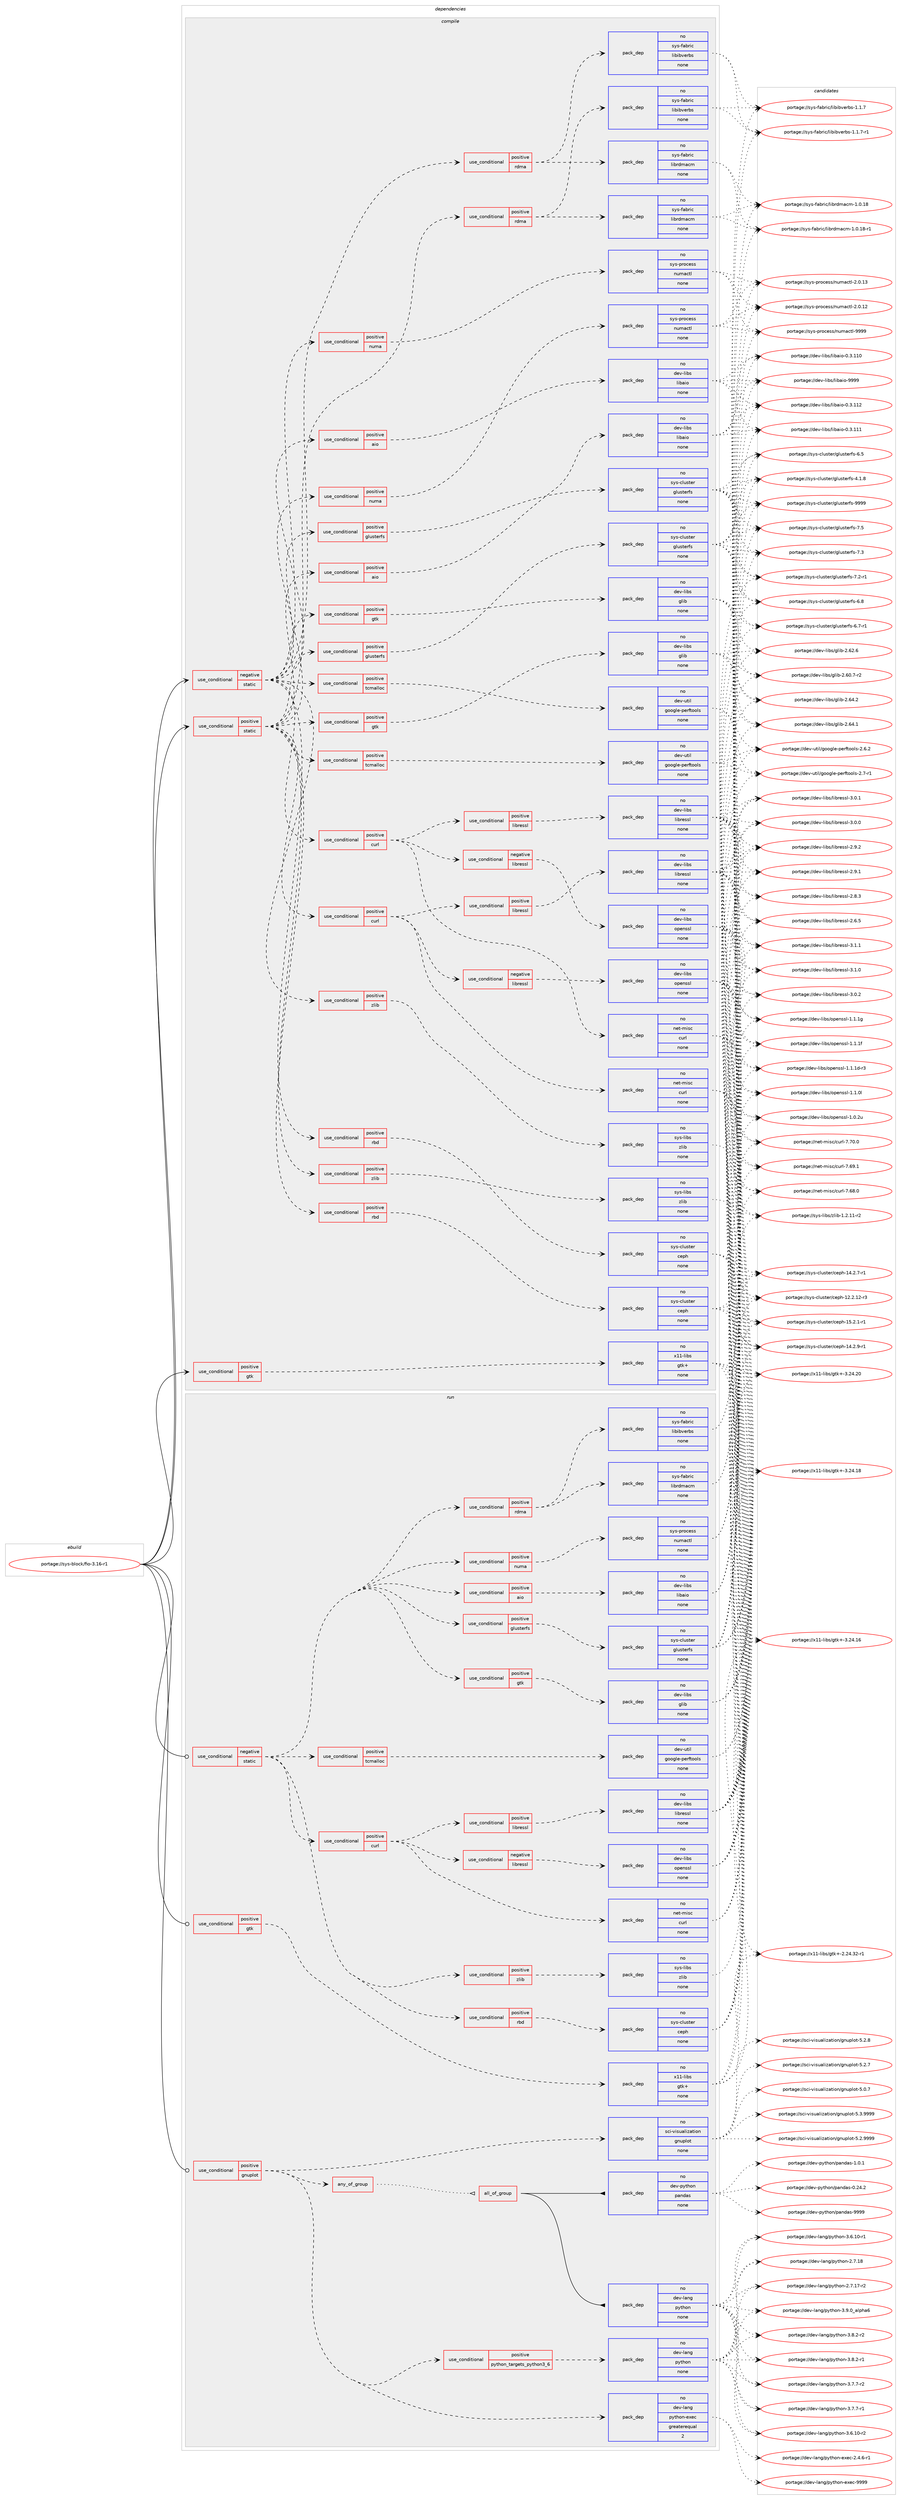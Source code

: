 digraph prolog {

# *************
# Graph options
# *************

newrank=true;
concentrate=true;
compound=true;
graph [rankdir=LR,fontname=Helvetica,fontsize=10,ranksep=1.5];#, ranksep=2.5, nodesep=0.2];
edge  [arrowhead=vee];
node  [fontname=Helvetica,fontsize=10];

# **********
# The ebuild
# **********

subgraph cluster_leftcol {
color=gray;
rank=same;
label=<<i>ebuild</i>>;
id [label="portage://sys-block/fio-3.16-r1", color=red, width=4, href="../sys-block/fio-3.16-r1.svg"];
}

# ****************
# The dependencies
# ****************

subgraph cluster_midcol {
color=gray;
label=<<i>dependencies</i>>;
subgraph cluster_compile {
fillcolor="#eeeeee";
style=filled;
label=<<i>compile</i>>;
subgraph cond1097 {
dependency5538 [label=<<TABLE BORDER="0" CELLBORDER="1" CELLSPACING="0" CELLPADDING="4"><TR><TD ROWSPAN="3" CELLPADDING="10">use_conditional</TD></TR><TR><TD>negative</TD></TR><TR><TD>static</TD></TR></TABLE>>, shape=none, color=red];
subgraph cond1098 {
dependency5539 [label=<<TABLE BORDER="0" CELLBORDER="1" CELLSPACING="0" CELLPADDING="4"><TR><TD ROWSPAN="3" CELLPADDING="10">use_conditional</TD></TR><TR><TD>positive</TD></TR><TR><TD>aio</TD></TR></TABLE>>, shape=none, color=red];
subgraph pack4336 {
dependency5540 [label=<<TABLE BORDER="0" CELLBORDER="1" CELLSPACING="0" CELLPADDING="4" WIDTH="220"><TR><TD ROWSPAN="6" CELLPADDING="30">pack_dep</TD></TR><TR><TD WIDTH="110">no</TD></TR><TR><TD>dev-libs</TD></TR><TR><TD>libaio</TD></TR><TR><TD>none</TD></TR><TR><TD></TD></TR></TABLE>>, shape=none, color=blue];
}
dependency5539:e -> dependency5540:w [weight=20,style="dashed",arrowhead="vee"];
}
dependency5538:e -> dependency5539:w [weight=20,style="dashed",arrowhead="vee"];
subgraph cond1099 {
dependency5541 [label=<<TABLE BORDER="0" CELLBORDER="1" CELLSPACING="0" CELLPADDING="4"><TR><TD ROWSPAN="3" CELLPADDING="10">use_conditional</TD></TR><TR><TD>positive</TD></TR><TR><TD>curl</TD></TR></TABLE>>, shape=none, color=red];
subgraph pack4337 {
dependency5542 [label=<<TABLE BORDER="0" CELLBORDER="1" CELLSPACING="0" CELLPADDING="4" WIDTH="220"><TR><TD ROWSPAN="6" CELLPADDING="30">pack_dep</TD></TR><TR><TD WIDTH="110">no</TD></TR><TR><TD>net-misc</TD></TR><TR><TD>curl</TD></TR><TR><TD>none</TD></TR><TR><TD></TD></TR></TABLE>>, shape=none, color=blue];
}
dependency5541:e -> dependency5542:w [weight=20,style="dashed",arrowhead="vee"];
subgraph cond1100 {
dependency5543 [label=<<TABLE BORDER="0" CELLBORDER="1" CELLSPACING="0" CELLPADDING="4"><TR><TD ROWSPAN="3" CELLPADDING="10">use_conditional</TD></TR><TR><TD>negative</TD></TR><TR><TD>libressl</TD></TR></TABLE>>, shape=none, color=red];
subgraph pack4338 {
dependency5544 [label=<<TABLE BORDER="0" CELLBORDER="1" CELLSPACING="0" CELLPADDING="4" WIDTH="220"><TR><TD ROWSPAN="6" CELLPADDING="30">pack_dep</TD></TR><TR><TD WIDTH="110">no</TD></TR><TR><TD>dev-libs</TD></TR><TR><TD>openssl</TD></TR><TR><TD>none</TD></TR><TR><TD></TD></TR></TABLE>>, shape=none, color=blue];
}
dependency5543:e -> dependency5544:w [weight=20,style="dashed",arrowhead="vee"];
}
dependency5541:e -> dependency5543:w [weight=20,style="dashed",arrowhead="vee"];
subgraph cond1101 {
dependency5545 [label=<<TABLE BORDER="0" CELLBORDER="1" CELLSPACING="0" CELLPADDING="4"><TR><TD ROWSPAN="3" CELLPADDING="10">use_conditional</TD></TR><TR><TD>positive</TD></TR><TR><TD>libressl</TD></TR></TABLE>>, shape=none, color=red];
subgraph pack4339 {
dependency5546 [label=<<TABLE BORDER="0" CELLBORDER="1" CELLSPACING="0" CELLPADDING="4" WIDTH="220"><TR><TD ROWSPAN="6" CELLPADDING="30">pack_dep</TD></TR><TR><TD WIDTH="110">no</TD></TR><TR><TD>dev-libs</TD></TR><TR><TD>libressl</TD></TR><TR><TD>none</TD></TR><TR><TD></TD></TR></TABLE>>, shape=none, color=blue];
}
dependency5545:e -> dependency5546:w [weight=20,style="dashed",arrowhead="vee"];
}
dependency5541:e -> dependency5545:w [weight=20,style="dashed",arrowhead="vee"];
}
dependency5538:e -> dependency5541:w [weight=20,style="dashed",arrowhead="vee"];
subgraph cond1102 {
dependency5547 [label=<<TABLE BORDER="0" CELLBORDER="1" CELLSPACING="0" CELLPADDING="4"><TR><TD ROWSPAN="3" CELLPADDING="10">use_conditional</TD></TR><TR><TD>positive</TD></TR><TR><TD>glusterfs</TD></TR></TABLE>>, shape=none, color=red];
subgraph pack4340 {
dependency5548 [label=<<TABLE BORDER="0" CELLBORDER="1" CELLSPACING="0" CELLPADDING="4" WIDTH="220"><TR><TD ROWSPAN="6" CELLPADDING="30">pack_dep</TD></TR><TR><TD WIDTH="110">no</TD></TR><TR><TD>sys-cluster</TD></TR><TR><TD>glusterfs</TD></TR><TR><TD>none</TD></TR><TR><TD></TD></TR></TABLE>>, shape=none, color=blue];
}
dependency5547:e -> dependency5548:w [weight=20,style="dashed",arrowhead="vee"];
}
dependency5538:e -> dependency5547:w [weight=20,style="dashed",arrowhead="vee"];
subgraph cond1103 {
dependency5549 [label=<<TABLE BORDER="0" CELLBORDER="1" CELLSPACING="0" CELLPADDING="4"><TR><TD ROWSPAN="3" CELLPADDING="10">use_conditional</TD></TR><TR><TD>positive</TD></TR><TR><TD>gtk</TD></TR></TABLE>>, shape=none, color=red];
subgraph pack4341 {
dependency5550 [label=<<TABLE BORDER="0" CELLBORDER="1" CELLSPACING="0" CELLPADDING="4" WIDTH="220"><TR><TD ROWSPAN="6" CELLPADDING="30">pack_dep</TD></TR><TR><TD WIDTH="110">no</TD></TR><TR><TD>dev-libs</TD></TR><TR><TD>glib</TD></TR><TR><TD>none</TD></TR><TR><TD></TD></TR></TABLE>>, shape=none, color=blue];
}
dependency5549:e -> dependency5550:w [weight=20,style="dashed",arrowhead="vee"];
}
dependency5538:e -> dependency5549:w [weight=20,style="dashed",arrowhead="vee"];
subgraph cond1104 {
dependency5551 [label=<<TABLE BORDER="0" CELLBORDER="1" CELLSPACING="0" CELLPADDING="4"><TR><TD ROWSPAN="3" CELLPADDING="10">use_conditional</TD></TR><TR><TD>positive</TD></TR><TR><TD>numa</TD></TR></TABLE>>, shape=none, color=red];
subgraph pack4342 {
dependency5552 [label=<<TABLE BORDER="0" CELLBORDER="1" CELLSPACING="0" CELLPADDING="4" WIDTH="220"><TR><TD ROWSPAN="6" CELLPADDING="30">pack_dep</TD></TR><TR><TD WIDTH="110">no</TD></TR><TR><TD>sys-process</TD></TR><TR><TD>numactl</TD></TR><TR><TD>none</TD></TR><TR><TD></TD></TR></TABLE>>, shape=none, color=blue];
}
dependency5551:e -> dependency5552:w [weight=20,style="dashed",arrowhead="vee"];
}
dependency5538:e -> dependency5551:w [weight=20,style="dashed",arrowhead="vee"];
subgraph cond1105 {
dependency5553 [label=<<TABLE BORDER="0" CELLBORDER="1" CELLSPACING="0" CELLPADDING="4"><TR><TD ROWSPAN="3" CELLPADDING="10">use_conditional</TD></TR><TR><TD>positive</TD></TR><TR><TD>rbd</TD></TR></TABLE>>, shape=none, color=red];
subgraph pack4343 {
dependency5554 [label=<<TABLE BORDER="0" CELLBORDER="1" CELLSPACING="0" CELLPADDING="4" WIDTH="220"><TR><TD ROWSPAN="6" CELLPADDING="30">pack_dep</TD></TR><TR><TD WIDTH="110">no</TD></TR><TR><TD>sys-cluster</TD></TR><TR><TD>ceph</TD></TR><TR><TD>none</TD></TR><TR><TD></TD></TR></TABLE>>, shape=none, color=blue];
}
dependency5553:e -> dependency5554:w [weight=20,style="dashed",arrowhead="vee"];
}
dependency5538:e -> dependency5553:w [weight=20,style="dashed",arrowhead="vee"];
subgraph cond1106 {
dependency5555 [label=<<TABLE BORDER="0" CELLBORDER="1" CELLSPACING="0" CELLPADDING="4"><TR><TD ROWSPAN="3" CELLPADDING="10">use_conditional</TD></TR><TR><TD>positive</TD></TR><TR><TD>rdma</TD></TR></TABLE>>, shape=none, color=red];
subgraph pack4344 {
dependency5556 [label=<<TABLE BORDER="0" CELLBORDER="1" CELLSPACING="0" CELLPADDING="4" WIDTH="220"><TR><TD ROWSPAN="6" CELLPADDING="30">pack_dep</TD></TR><TR><TD WIDTH="110">no</TD></TR><TR><TD>sys-fabric</TD></TR><TR><TD>libibverbs</TD></TR><TR><TD>none</TD></TR><TR><TD></TD></TR></TABLE>>, shape=none, color=blue];
}
dependency5555:e -> dependency5556:w [weight=20,style="dashed",arrowhead="vee"];
subgraph pack4345 {
dependency5557 [label=<<TABLE BORDER="0" CELLBORDER="1" CELLSPACING="0" CELLPADDING="4" WIDTH="220"><TR><TD ROWSPAN="6" CELLPADDING="30">pack_dep</TD></TR><TR><TD WIDTH="110">no</TD></TR><TR><TD>sys-fabric</TD></TR><TR><TD>librdmacm</TD></TR><TR><TD>none</TD></TR><TR><TD></TD></TR></TABLE>>, shape=none, color=blue];
}
dependency5555:e -> dependency5557:w [weight=20,style="dashed",arrowhead="vee"];
}
dependency5538:e -> dependency5555:w [weight=20,style="dashed",arrowhead="vee"];
subgraph cond1107 {
dependency5558 [label=<<TABLE BORDER="0" CELLBORDER="1" CELLSPACING="0" CELLPADDING="4"><TR><TD ROWSPAN="3" CELLPADDING="10">use_conditional</TD></TR><TR><TD>positive</TD></TR><TR><TD>tcmalloc</TD></TR></TABLE>>, shape=none, color=red];
subgraph pack4346 {
dependency5559 [label=<<TABLE BORDER="0" CELLBORDER="1" CELLSPACING="0" CELLPADDING="4" WIDTH="220"><TR><TD ROWSPAN="6" CELLPADDING="30">pack_dep</TD></TR><TR><TD WIDTH="110">no</TD></TR><TR><TD>dev-util</TD></TR><TR><TD>google-perftools</TD></TR><TR><TD>none</TD></TR><TR><TD></TD></TR></TABLE>>, shape=none, color=blue];
}
dependency5558:e -> dependency5559:w [weight=20,style="dashed",arrowhead="vee"];
}
dependency5538:e -> dependency5558:w [weight=20,style="dashed",arrowhead="vee"];
subgraph cond1108 {
dependency5560 [label=<<TABLE BORDER="0" CELLBORDER="1" CELLSPACING="0" CELLPADDING="4"><TR><TD ROWSPAN="3" CELLPADDING="10">use_conditional</TD></TR><TR><TD>positive</TD></TR><TR><TD>zlib</TD></TR></TABLE>>, shape=none, color=red];
subgraph pack4347 {
dependency5561 [label=<<TABLE BORDER="0" CELLBORDER="1" CELLSPACING="0" CELLPADDING="4" WIDTH="220"><TR><TD ROWSPAN="6" CELLPADDING="30">pack_dep</TD></TR><TR><TD WIDTH="110">no</TD></TR><TR><TD>sys-libs</TD></TR><TR><TD>zlib</TD></TR><TR><TD>none</TD></TR><TR><TD></TD></TR></TABLE>>, shape=none, color=blue];
}
dependency5560:e -> dependency5561:w [weight=20,style="dashed",arrowhead="vee"];
}
dependency5538:e -> dependency5560:w [weight=20,style="dashed",arrowhead="vee"];
}
id:e -> dependency5538:w [weight=20,style="solid",arrowhead="vee"];
subgraph cond1109 {
dependency5562 [label=<<TABLE BORDER="0" CELLBORDER="1" CELLSPACING="0" CELLPADDING="4"><TR><TD ROWSPAN="3" CELLPADDING="10">use_conditional</TD></TR><TR><TD>positive</TD></TR><TR><TD>gtk</TD></TR></TABLE>>, shape=none, color=red];
subgraph pack4348 {
dependency5563 [label=<<TABLE BORDER="0" CELLBORDER="1" CELLSPACING="0" CELLPADDING="4" WIDTH="220"><TR><TD ROWSPAN="6" CELLPADDING="30">pack_dep</TD></TR><TR><TD WIDTH="110">no</TD></TR><TR><TD>x11-libs</TD></TR><TR><TD>gtk+</TD></TR><TR><TD>none</TD></TR><TR><TD></TD></TR></TABLE>>, shape=none, color=blue];
}
dependency5562:e -> dependency5563:w [weight=20,style="dashed",arrowhead="vee"];
}
id:e -> dependency5562:w [weight=20,style="solid",arrowhead="vee"];
subgraph cond1110 {
dependency5564 [label=<<TABLE BORDER="0" CELLBORDER="1" CELLSPACING="0" CELLPADDING="4"><TR><TD ROWSPAN="3" CELLPADDING="10">use_conditional</TD></TR><TR><TD>positive</TD></TR><TR><TD>static</TD></TR></TABLE>>, shape=none, color=red];
subgraph cond1111 {
dependency5565 [label=<<TABLE BORDER="0" CELLBORDER="1" CELLSPACING="0" CELLPADDING="4"><TR><TD ROWSPAN="3" CELLPADDING="10">use_conditional</TD></TR><TR><TD>positive</TD></TR><TR><TD>aio</TD></TR></TABLE>>, shape=none, color=red];
subgraph pack4349 {
dependency5566 [label=<<TABLE BORDER="0" CELLBORDER="1" CELLSPACING="0" CELLPADDING="4" WIDTH="220"><TR><TD ROWSPAN="6" CELLPADDING="30">pack_dep</TD></TR><TR><TD WIDTH="110">no</TD></TR><TR><TD>dev-libs</TD></TR><TR><TD>libaio</TD></TR><TR><TD>none</TD></TR><TR><TD></TD></TR></TABLE>>, shape=none, color=blue];
}
dependency5565:e -> dependency5566:w [weight=20,style="dashed",arrowhead="vee"];
}
dependency5564:e -> dependency5565:w [weight=20,style="dashed",arrowhead="vee"];
subgraph cond1112 {
dependency5567 [label=<<TABLE BORDER="0" CELLBORDER="1" CELLSPACING="0" CELLPADDING="4"><TR><TD ROWSPAN="3" CELLPADDING="10">use_conditional</TD></TR><TR><TD>positive</TD></TR><TR><TD>curl</TD></TR></TABLE>>, shape=none, color=red];
subgraph pack4350 {
dependency5568 [label=<<TABLE BORDER="0" CELLBORDER="1" CELLSPACING="0" CELLPADDING="4" WIDTH="220"><TR><TD ROWSPAN="6" CELLPADDING="30">pack_dep</TD></TR><TR><TD WIDTH="110">no</TD></TR><TR><TD>net-misc</TD></TR><TR><TD>curl</TD></TR><TR><TD>none</TD></TR><TR><TD></TD></TR></TABLE>>, shape=none, color=blue];
}
dependency5567:e -> dependency5568:w [weight=20,style="dashed",arrowhead="vee"];
subgraph cond1113 {
dependency5569 [label=<<TABLE BORDER="0" CELLBORDER="1" CELLSPACING="0" CELLPADDING="4"><TR><TD ROWSPAN="3" CELLPADDING="10">use_conditional</TD></TR><TR><TD>negative</TD></TR><TR><TD>libressl</TD></TR></TABLE>>, shape=none, color=red];
subgraph pack4351 {
dependency5570 [label=<<TABLE BORDER="0" CELLBORDER="1" CELLSPACING="0" CELLPADDING="4" WIDTH="220"><TR><TD ROWSPAN="6" CELLPADDING="30">pack_dep</TD></TR><TR><TD WIDTH="110">no</TD></TR><TR><TD>dev-libs</TD></TR><TR><TD>openssl</TD></TR><TR><TD>none</TD></TR><TR><TD></TD></TR></TABLE>>, shape=none, color=blue];
}
dependency5569:e -> dependency5570:w [weight=20,style="dashed",arrowhead="vee"];
}
dependency5567:e -> dependency5569:w [weight=20,style="dashed",arrowhead="vee"];
subgraph cond1114 {
dependency5571 [label=<<TABLE BORDER="0" CELLBORDER="1" CELLSPACING="0" CELLPADDING="4"><TR><TD ROWSPAN="3" CELLPADDING="10">use_conditional</TD></TR><TR><TD>positive</TD></TR><TR><TD>libressl</TD></TR></TABLE>>, shape=none, color=red];
subgraph pack4352 {
dependency5572 [label=<<TABLE BORDER="0" CELLBORDER="1" CELLSPACING="0" CELLPADDING="4" WIDTH="220"><TR><TD ROWSPAN="6" CELLPADDING="30">pack_dep</TD></TR><TR><TD WIDTH="110">no</TD></TR><TR><TD>dev-libs</TD></TR><TR><TD>libressl</TD></TR><TR><TD>none</TD></TR><TR><TD></TD></TR></TABLE>>, shape=none, color=blue];
}
dependency5571:e -> dependency5572:w [weight=20,style="dashed",arrowhead="vee"];
}
dependency5567:e -> dependency5571:w [weight=20,style="dashed",arrowhead="vee"];
}
dependency5564:e -> dependency5567:w [weight=20,style="dashed",arrowhead="vee"];
subgraph cond1115 {
dependency5573 [label=<<TABLE BORDER="0" CELLBORDER="1" CELLSPACING="0" CELLPADDING="4"><TR><TD ROWSPAN="3" CELLPADDING="10">use_conditional</TD></TR><TR><TD>positive</TD></TR><TR><TD>glusterfs</TD></TR></TABLE>>, shape=none, color=red];
subgraph pack4353 {
dependency5574 [label=<<TABLE BORDER="0" CELLBORDER="1" CELLSPACING="0" CELLPADDING="4" WIDTH="220"><TR><TD ROWSPAN="6" CELLPADDING="30">pack_dep</TD></TR><TR><TD WIDTH="110">no</TD></TR><TR><TD>sys-cluster</TD></TR><TR><TD>glusterfs</TD></TR><TR><TD>none</TD></TR><TR><TD></TD></TR></TABLE>>, shape=none, color=blue];
}
dependency5573:e -> dependency5574:w [weight=20,style="dashed",arrowhead="vee"];
}
dependency5564:e -> dependency5573:w [weight=20,style="dashed",arrowhead="vee"];
subgraph cond1116 {
dependency5575 [label=<<TABLE BORDER="0" CELLBORDER="1" CELLSPACING="0" CELLPADDING="4"><TR><TD ROWSPAN="3" CELLPADDING="10">use_conditional</TD></TR><TR><TD>positive</TD></TR><TR><TD>gtk</TD></TR></TABLE>>, shape=none, color=red];
subgraph pack4354 {
dependency5576 [label=<<TABLE BORDER="0" CELLBORDER="1" CELLSPACING="0" CELLPADDING="4" WIDTH="220"><TR><TD ROWSPAN="6" CELLPADDING="30">pack_dep</TD></TR><TR><TD WIDTH="110">no</TD></TR><TR><TD>dev-libs</TD></TR><TR><TD>glib</TD></TR><TR><TD>none</TD></TR><TR><TD></TD></TR></TABLE>>, shape=none, color=blue];
}
dependency5575:e -> dependency5576:w [weight=20,style="dashed",arrowhead="vee"];
}
dependency5564:e -> dependency5575:w [weight=20,style="dashed",arrowhead="vee"];
subgraph cond1117 {
dependency5577 [label=<<TABLE BORDER="0" CELLBORDER="1" CELLSPACING="0" CELLPADDING="4"><TR><TD ROWSPAN="3" CELLPADDING="10">use_conditional</TD></TR><TR><TD>positive</TD></TR><TR><TD>numa</TD></TR></TABLE>>, shape=none, color=red];
subgraph pack4355 {
dependency5578 [label=<<TABLE BORDER="0" CELLBORDER="1" CELLSPACING="0" CELLPADDING="4" WIDTH="220"><TR><TD ROWSPAN="6" CELLPADDING="30">pack_dep</TD></TR><TR><TD WIDTH="110">no</TD></TR><TR><TD>sys-process</TD></TR><TR><TD>numactl</TD></TR><TR><TD>none</TD></TR><TR><TD></TD></TR></TABLE>>, shape=none, color=blue];
}
dependency5577:e -> dependency5578:w [weight=20,style="dashed",arrowhead="vee"];
}
dependency5564:e -> dependency5577:w [weight=20,style="dashed",arrowhead="vee"];
subgraph cond1118 {
dependency5579 [label=<<TABLE BORDER="0" CELLBORDER="1" CELLSPACING="0" CELLPADDING="4"><TR><TD ROWSPAN="3" CELLPADDING="10">use_conditional</TD></TR><TR><TD>positive</TD></TR><TR><TD>rbd</TD></TR></TABLE>>, shape=none, color=red];
subgraph pack4356 {
dependency5580 [label=<<TABLE BORDER="0" CELLBORDER="1" CELLSPACING="0" CELLPADDING="4" WIDTH="220"><TR><TD ROWSPAN="6" CELLPADDING="30">pack_dep</TD></TR><TR><TD WIDTH="110">no</TD></TR><TR><TD>sys-cluster</TD></TR><TR><TD>ceph</TD></TR><TR><TD>none</TD></TR><TR><TD></TD></TR></TABLE>>, shape=none, color=blue];
}
dependency5579:e -> dependency5580:w [weight=20,style="dashed",arrowhead="vee"];
}
dependency5564:e -> dependency5579:w [weight=20,style="dashed",arrowhead="vee"];
subgraph cond1119 {
dependency5581 [label=<<TABLE BORDER="0" CELLBORDER="1" CELLSPACING="0" CELLPADDING="4"><TR><TD ROWSPAN="3" CELLPADDING="10">use_conditional</TD></TR><TR><TD>positive</TD></TR><TR><TD>rdma</TD></TR></TABLE>>, shape=none, color=red];
subgraph pack4357 {
dependency5582 [label=<<TABLE BORDER="0" CELLBORDER="1" CELLSPACING="0" CELLPADDING="4" WIDTH="220"><TR><TD ROWSPAN="6" CELLPADDING="30">pack_dep</TD></TR><TR><TD WIDTH="110">no</TD></TR><TR><TD>sys-fabric</TD></TR><TR><TD>libibverbs</TD></TR><TR><TD>none</TD></TR><TR><TD></TD></TR></TABLE>>, shape=none, color=blue];
}
dependency5581:e -> dependency5582:w [weight=20,style="dashed",arrowhead="vee"];
subgraph pack4358 {
dependency5583 [label=<<TABLE BORDER="0" CELLBORDER="1" CELLSPACING="0" CELLPADDING="4" WIDTH="220"><TR><TD ROWSPAN="6" CELLPADDING="30">pack_dep</TD></TR><TR><TD WIDTH="110">no</TD></TR><TR><TD>sys-fabric</TD></TR><TR><TD>librdmacm</TD></TR><TR><TD>none</TD></TR><TR><TD></TD></TR></TABLE>>, shape=none, color=blue];
}
dependency5581:e -> dependency5583:w [weight=20,style="dashed",arrowhead="vee"];
}
dependency5564:e -> dependency5581:w [weight=20,style="dashed",arrowhead="vee"];
subgraph cond1120 {
dependency5584 [label=<<TABLE BORDER="0" CELLBORDER="1" CELLSPACING="0" CELLPADDING="4"><TR><TD ROWSPAN="3" CELLPADDING="10">use_conditional</TD></TR><TR><TD>positive</TD></TR><TR><TD>tcmalloc</TD></TR></TABLE>>, shape=none, color=red];
subgraph pack4359 {
dependency5585 [label=<<TABLE BORDER="0" CELLBORDER="1" CELLSPACING="0" CELLPADDING="4" WIDTH="220"><TR><TD ROWSPAN="6" CELLPADDING="30">pack_dep</TD></TR><TR><TD WIDTH="110">no</TD></TR><TR><TD>dev-util</TD></TR><TR><TD>google-perftools</TD></TR><TR><TD>none</TD></TR><TR><TD></TD></TR></TABLE>>, shape=none, color=blue];
}
dependency5584:e -> dependency5585:w [weight=20,style="dashed",arrowhead="vee"];
}
dependency5564:e -> dependency5584:w [weight=20,style="dashed",arrowhead="vee"];
subgraph cond1121 {
dependency5586 [label=<<TABLE BORDER="0" CELLBORDER="1" CELLSPACING="0" CELLPADDING="4"><TR><TD ROWSPAN="3" CELLPADDING="10">use_conditional</TD></TR><TR><TD>positive</TD></TR><TR><TD>zlib</TD></TR></TABLE>>, shape=none, color=red];
subgraph pack4360 {
dependency5587 [label=<<TABLE BORDER="0" CELLBORDER="1" CELLSPACING="0" CELLPADDING="4" WIDTH="220"><TR><TD ROWSPAN="6" CELLPADDING="30">pack_dep</TD></TR><TR><TD WIDTH="110">no</TD></TR><TR><TD>sys-libs</TD></TR><TR><TD>zlib</TD></TR><TR><TD>none</TD></TR><TR><TD></TD></TR></TABLE>>, shape=none, color=blue];
}
dependency5586:e -> dependency5587:w [weight=20,style="dashed",arrowhead="vee"];
}
dependency5564:e -> dependency5586:w [weight=20,style="dashed",arrowhead="vee"];
}
id:e -> dependency5564:w [weight=20,style="solid",arrowhead="vee"];
}
subgraph cluster_compileandrun {
fillcolor="#eeeeee";
style=filled;
label=<<i>compile and run</i>>;
}
subgraph cluster_run {
fillcolor="#eeeeee";
style=filled;
label=<<i>run</i>>;
subgraph cond1122 {
dependency5588 [label=<<TABLE BORDER="0" CELLBORDER="1" CELLSPACING="0" CELLPADDING="4"><TR><TD ROWSPAN="3" CELLPADDING="10">use_conditional</TD></TR><TR><TD>negative</TD></TR><TR><TD>static</TD></TR></TABLE>>, shape=none, color=red];
subgraph cond1123 {
dependency5589 [label=<<TABLE BORDER="0" CELLBORDER="1" CELLSPACING="0" CELLPADDING="4"><TR><TD ROWSPAN="3" CELLPADDING="10">use_conditional</TD></TR><TR><TD>positive</TD></TR><TR><TD>aio</TD></TR></TABLE>>, shape=none, color=red];
subgraph pack4361 {
dependency5590 [label=<<TABLE BORDER="0" CELLBORDER="1" CELLSPACING="0" CELLPADDING="4" WIDTH="220"><TR><TD ROWSPAN="6" CELLPADDING="30">pack_dep</TD></TR><TR><TD WIDTH="110">no</TD></TR><TR><TD>dev-libs</TD></TR><TR><TD>libaio</TD></TR><TR><TD>none</TD></TR><TR><TD></TD></TR></TABLE>>, shape=none, color=blue];
}
dependency5589:e -> dependency5590:w [weight=20,style="dashed",arrowhead="vee"];
}
dependency5588:e -> dependency5589:w [weight=20,style="dashed",arrowhead="vee"];
subgraph cond1124 {
dependency5591 [label=<<TABLE BORDER="0" CELLBORDER="1" CELLSPACING="0" CELLPADDING="4"><TR><TD ROWSPAN="3" CELLPADDING="10">use_conditional</TD></TR><TR><TD>positive</TD></TR><TR><TD>curl</TD></TR></TABLE>>, shape=none, color=red];
subgraph pack4362 {
dependency5592 [label=<<TABLE BORDER="0" CELLBORDER="1" CELLSPACING="0" CELLPADDING="4" WIDTH="220"><TR><TD ROWSPAN="6" CELLPADDING="30">pack_dep</TD></TR><TR><TD WIDTH="110">no</TD></TR><TR><TD>net-misc</TD></TR><TR><TD>curl</TD></TR><TR><TD>none</TD></TR><TR><TD></TD></TR></TABLE>>, shape=none, color=blue];
}
dependency5591:e -> dependency5592:w [weight=20,style="dashed",arrowhead="vee"];
subgraph cond1125 {
dependency5593 [label=<<TABLE BORDER="0" CELLBORDER="1" CELLSPACING="0" CELLPADDING="4"><TR><TD ROWSPAN="3" CELLPADDING="10">use_conditional</TD></TR><TR><TD>negative</TD></TR><TR><TD>libressl</TD></TR></TABLE>>, shape=none, color=red];
subgraph pack4363 {
dependency5594 [label=<<TABLE BORDER="0" CELLBORDER="1" CELLSPACING="0" CELLPADDING="4" WIDTH="220"><TR><TD ROWSPAN="6" CELLPADDING="30">pack_dep</TD></TR><TR><TD WIDTH="110">no</TD></TR><TR><TD>dev-libs</TD></TR><TR><TD>openssl</TD></TR><TR><TD>none</TD></TR><TR><TD></TD></TR></TABLE>>, shape=none, color=blue];
}
dependency5593:e -> dependency5594:w [weight=20,style="dashed",arrowhead="vee"];
}
dependency5591:e -> dependency5593:w [weight=20,style="dashed",arrowhead="vee"];
subgraph cond1126 {
dependency5595 [label=<<TABLE BORDER="0" CELLBORDER="1" CELLSPACING="0" CELLPADDING="4"><TR><TD ROWSPAN="3" CELLPADDING="10">use_conditional</TD></TR><TR><TD>positive</TD></TR><TR><TD>libressl</TD></TR></TABLE>>, shape=none, color=red];
subgraph pack4364 {
dependency5596 [label=<<TABLE BORDER="0" CELLBORDER="1" CELLSPACING="0" CELLPADDING="4" WIDTH="220"><TR><TD ROWSPAN="6" CELLPADDING="30">pack_dep</TD></TR><TR><TD WIDTH="110">no</TD></TR><TR><TD>dev-libs</TD></TR><TR><TD>libressl</TD></TR><TR><TD>none</TD></TR><TR><TD></TD></TR></TABLE>>, shape=none, color=blue];
}
dependency5595:e -> dependency5596:w [weight=20,style="dashed",arrowhead="vee"];
}
dependency5591:e -> dependency5595:w [weight=20,style="dashed",arrowhead="vee"];
}
dependency5588:e -> dependency5591:w [weight=20,style="dashed",arrowhead="vee"];
subgraph cond1127 {
dependency5597 [label=<<TABLE BORDER="0" CELLBORDER="1" CELLSPACING="0" CELLPADDING="4"><TR><TD ROWSPAN="3" CELLPADDING="10">use_conditional</TD></TR><TR><TD>positive</TD></TR><TR><TD>glusterfs</TD></TR></TABLE>>, shape=none, color=red];
subgraph pack4365 {
dependency5598 [label=<<TABLE BORDER="0" CELLBORDER="1" CELLSPACING="0" CELLPADDING="4" WIDTH="220"><TR><TD ROWSPAN="6" CELLPADDING="30">pack_dep</TD></TR><TR><TD WIDTH="110">no</TD></TR><TR><TD>sys-cluster</TD></TR><TR><TD>glusterfs</TD></TR><TR><TD>none</TD></TR><TR><TD></TD></TR></TABLE>>, shape=none, color=blue];
}
dependency5597:e -> dependency5598:w [weight=20,style="dashed",arrowhead="vee"];
}
dependency5588:e -> dependency5597:w [weight=20,style="dashed",arrowhead="vee"];
subgraph cond1128 {
dependency5599 [label=<<TABLE BORDER="0" CELLBORDER="1" CELLSPACING="0" CELLPADDING="4"><TR><TD ROWSPAN="3" CELLPADDING="10">use_conditional</TD></TR><TR><TD>positive</TD></TR><TR><TD>gtk</TD></TR></TABLE>>, shape=none, color=red];
subgraph pack4366 {
dependency5600 [label=<<TABLE BORDER="0" CELLBORDER="1" CELLSPACING="0" CELLPADDING="4" WIDTH="220"><TR><TD ROWSPAN="6" CELLPADDING="30">pack_dep</TD></TR><TR><TD WIDTH="110">no</TD></TR><TR><TD>dev-libs</TD></TR><TR><TD>glib</TD></TR><TR><TD>none</TD></TR><TR><TD></TD></TR></TABLE>>, shape=none, color=blue];
}
dependency5599:e -> dependency5600:w [weight=20,style="dashed",arrowhead="vee"];
}
dependency5588:e -> dependency5599:w [weight=20,style="dashed",arrowhead="vee"];
subgraph cond1129 {
dependency5601 [label=<<TABLE BORDER="0" CELLBORDER="1" CELLSPACING="0" CELLPADDING="4"><TR><TD ROWSPAN="3" CELLPADDING="10">use_conditional</TD></TR><TR><TD>positive</TD></TR><TR><TD>numa</TD></TR></TABLE>>, shape=none, color=red];
subgraph pack4367 {
dependency5602 [label=<<TABLE BORDER="0" CELLBORDER="1" CELLSPACING="0" CELLPADDING="4" WIDTH="220"><TR><TD ROWSPAN="6" CELLPADDING="30">pack_dep</TD></TR><TR><TD WIDTH="110">no</TD></TR><TR><TD>sys-process</TD></TR><TR><TD>numactl</TD></TR><TR><TD>none</TD></TR><TR><TD></TD></TR></TABLE>>, shape=none, color=blue];
}
dependency5601:e -> dependency5602:w [weight=20,style="dashed",arrowhead="vee"];
}
dependency5588:e -> dependency5601:w [weight=20,style="dashed",arrowhead="vee"];
subgraph cond1130 {
dependency5603 [label=<<TABLE BORDER="0" CELLBORDER="1" CELLSPACING="0" CELLPADDING="4"><TR><TD ROWSPAN="3" CELLPADDING="10">use_conditional</TD></TR><TR><TD>positive</TD></TR><TR><TD>rbd</TD></TR></TABLE>>, shape=none, color=red];
subgraph pack4368 {
dependency5604 [label=<<TABLE BORDER="0" CELLBORDER="1" CELLSPACING="0" CELLPADDING="4" WIDTH="220"><TR><TD ROWSPAN="6" CELLPADDING="30">pack_dep</TD></TR><TR><TD WIDTH="110">no</TD></TR><TR><TD>sys-cluster</TD></TR><TR><TD>ceph</TD></TR><TR><TD>none</TD></TR><TR><TD></TD></TR></TABLE>>, shape=none, color=blue];
}
dependency5603:e -> dependency5604:w [weight=20,style="dashed",arrowhead="vee"];
}
dependency5588:e -> dependency5603:w [weight=20,style="dashed",arrowhead="vee"];
subgraph cond1131 {
dependency5605 [label=<<TABLE BORDER="0" CELLBORDER="1" CELLSPACING="0" CELLPADDING="4"><TR><TD ROWSPAN="3" CELLPADDING="10">use_conditional</TD></TR><TR><TD>positive</TD></TR><TR><TD>rdma</TD></TR></TABLE>>, shape=none, color=red];
subgraph pack4369 {
dependency5606 [label=<<TABLE BORDER="0" CELLBORDER="1" CELLSPACING="0" CELLPADDING="4" WIDTH="220"><TR><TD ROWSPAN="6" CELLPADDING="30">pack_dep</TD></TR><TR><TD WIDTH="110">no</TD></TR><TR><TD>sys-fabric</TD></TR><TR><TD>libibverbs</TD></TR><TR><TD>none</TD></TR><TR><TD></TD></TR></TABLE>>, shape=none, color=blue];
}
dependency5605:e -> dependency5606:w [weight=20,style="dashed",arrowhead="vee"];
subgraph pack4370 {
dependency5607 [label=<<TABLE BORDER="0" CELLBORDER="1" CELLSPACING="0" CELLPADDING="4" WIDTH="220"><TR><TD ROWSPAN="6" CELLPADDING="30">pack_dep</TD></TR><TR><TD WIDTH="110">no</TD></TR><TR><TD>sys-fabric</TD></TR><TR><TD>librdmacm</TD></TR><TR><TD>none</TD></TR><TR><TD></TD></TR></TABLE>>, shape=none, color=blue];
}
dependency5605:e -> dependency5607:w [weight=20,style="dashed",arrowhead="vee"];
}
dependency5588:e -> dependency5605:w [weight=20,style="dashed",arrowhead="vee"];
subgraph cond1132 {
dependency5608 [label=<<TABLE BORDER="0" CELLBORDER="1" CELLSPACING="0" CELLPADDING="4"><TR><TD ROWSPAN="3" CELLPADDING="10">use_conditional</TD></TR><TR><TD>positive</TD></TR><TR><TD>tcmalloc</TD></TR></TABLE>>, shape=none, color=red];
subgraph pack4371 {
dependency5609 [label=<<TABLE BORDER="0" CELLBORDER="1" CELLSPACING="0" CELLPADDING="4" WIDTH="220"><TR><TD ROWSPAN="6" CELLPADDING="30">pack_dep</TD></TR><TR><TD WIDTH="110">no</TD></TR><TR><TD>dev-util</TD></TR><TR><TD>google-perftools</TD></TR><TR><TD>none</TD></TR><TR><TD></TD></TR></TABLE>>, shape=none, color=blue];
}
dependency5608:e -> dependency5609:w [weight=20,style="dashed",arrowhead="vee"];
}
dependency5588:e -> dependency5608:w [weight=20,style="dashed",arrowhead="vee"];
subgraph cond1133 {
dependency5610 [label=<<TABLE BORDER="0" CELLBORDER="1" CELLSPACING="0" CELLPADDING="4"><TR><TD ROWSPAN="3" CELLPADDING="10">use_conditional</TD></TR><TR><TD>positive</TD></TR><TR><TD>zlib</TD></TR></TABLE>>, shape=none, color=red];
subgraph pack4372 {
dependency5611 [label=<<TABLE BORDER="0" CELLBORDER="1" CELLSPACING="0" CELLPADDING="4" WIDTH="220"><TR><TD ROWSPAN="6" CELLPADDING="30">pack_dep</TD></TR><TR><TD WIDTH="110">no</TD></TR><TR><TD>sys-libs</TD></TR><TR><TD>zlib</TD></TR><TR><TD>none</TD></TR><TR><TD></TD></TR></TABLE>>, shape=none, color=blue];
}
dependency5610:e -> dependency5611:w [weight=20,style="dashed",arrowhead="vee"];
}
dependency5588:e -> dependency5610:w [weight=20,style="dashed",arrowhead="vee"];
}
id:e -> dependency5588:w [weight=20,style="solid",arrowhead="odot"];
subgraph cond1134 {
dependency5612 [label=<<TABLE BORDER="0" CELLBORDER="1" CELLSPACING="0" CELLPADDING="4"><TR><TD ROWSPAN="3" CELLPADDING="10">use_conditional</TD></TR><TR><TD>positive</TD></TR><TR><TD>gnuplot</TD></TR></TABLE>>, shape=none, color=red];
subgraph pack4373 {
dependency5613 [label=<<TABLE BORDER="0" CELLBORDER="1" CELLSPACING="0" CELLPADDING="4" WIDTH="220"><TR><TD ROWSPAN="6" CELLPADDING="30">pack_dep</TD></TR><TR><TD WIDTH="110">no</TD></TR><TR><TD>sci-visualization</TD></TR><TR><TD>gnuplot</TD></TR><TR><TD>none</TD></TR><TR><TD></TD></TR></TABLE>>, shape=none, color=blue];
}
dependency5612:e -> dependency5613:w [weight=20,style="dashed",arrowhead="vee"];
subgraph any98 {
dependency5614 [label=<<TABLE BORDER="0" CELLBORDER="1" CELLSPACING="0" CELLPADDING="4"><TR><TD CELLPADDING="10">any_of_group</TD></TR></TABLE>>, shape=none, color=red];subgraph all10 {
dependency5615 [label=<<TABLE BORDER="0" CELLBORDER="1" CELLSPACING="0" CELLPADDING="4"><TR><TD CELLPADDING="10">all_of_group</TD></TR></TABLE>>, shape=none, color=red];subgraph pack4374 {
dependency5616 [label=<<TABLE BORDER="0" CELLBORDER="1" CELLSPACING="0" CELLPADDING="4" WIDTH="220"><TR><TD ROWSPAN="6" CELLPADDING="30">pack_dep</TD></TR><TR><TD WIDTH="110">no</TD></TR><TR><TD>dev-lang</TD></TR><TR><TD>python</TD></TR><TR><TD>none</TD></TR><TR><TD></TD></TR></TABLE>>, shape=none, color=blue];
}
dependency5615:e -> dependency5616:w [weight=20,style="solid",arrowhead="inv"];
subgraph pack4375 {
dependency5617 [label=<<TABLE BORDER="0" CELLBORDER="1" CELLSPACING="0" CELLPADDING="4" WIDTH="220"><TR><TD ROWSPAN="6" CELLPADDING="30">pack_dep</TD></TR><TR><TD WIDTH="110">no</TD></TR><TR><TD>dev-python</TD></TR><TR><TD>pandas</TD></TR><TR><TD>none</TD></TR><TR><TD></TD></TR></TABLE>>, shape=none, color=blue];
}
dependency5615:e -> dependency5617:w [weight=20,style="solid",arrowhead="inv"];
}
dependency5614:e -> dependency5615:w [weight=20,style="dotted",arrowhead="oinv"];
}
dependency5612:e -> dependency5614:w [weight=20,style="dashed",arrowhead="vee"];
subgraph cond1135 {
dependency5618 [label=<<TABLE BORDER="0" CELLBORDER="1" CELLSPACING="0" CELLPADDING="4"><TR><TD ROWSPAN="3" CELLPADDING="10">use_conditional</TD></TR><TR><TD>positive</TD></TR><TR><TD>python_targets_python3_6</TD></TR></TABLE>>, shape=none, color=red];
subgraph pack4376 {
dependency5619 [label=<<TABLE BORDER="0" CELLBORDER="1" CELLSPACING="0" CELLPADDING="4" WIDTH="220"><TR><TD ROWSPAN="6" CELLPADDING="30">pack_dep</TD></TR><TR><TD WIDTH="110">no</TD></TR><TR><TD>dev-lang</TD></TR><TR><TD>python</TD></TR><TR><TD>none</TD></TR><TR><TD></TD></TR></TABLE>>, shape=none, color=blue];
}
dependency5618:e -> dependency5619:w [weight=20,style="dashed",arrowhead="vee"];
}
dependency5612:e -> dependency5618:w [weight=20,style="dashed",arrowhead="vee"];
subgraph pack4377 {
dependency5620 [label=<<TABLE BORDER="0" CELLBORDER="1" CELLSPACING="0" CELLPADDING="4" WIDTH="220"><TR><TD ROWSPAN="6" CELLPADDING="30">pack_dep</TD></TR><TR><TD WIDTH="110">no</TD></TR><TR><TD>dev-lang</TD></TR><TR><TD>python-exec</TD></TR><TR><TD>greaterequal</TD></TR><TR><TD>2</TD></TR></TABLE>>, shape=none, color=blue];
}
dependency5612:e -> dependency5620:w [weight=20,style="dashed",arrowhead="vee"];
}
id:e -> dependency5612:w [weight=20,style="solid",arrowhead="odot"];
subgraph cond1136 {
dependency5621 [label=<<TABLE BORDER="0" CELLBORDER="1" CELLSPACING="0" CELLPADDING="4"><TR><TD ROWSPAN="3" CELLPADDING="10">use_conditional</TD></TR><TR><TD>positive</TD></TR><TR><TD>gtk</TD></TR></TABLE>>, shape=none, color=red];
subgraph pack4378 {
dependency5622 [label=<<TABLE BORDER="0" CELLBORDER="1" CELLSPACING="0" CELLPADDING="4" WIDTH="220"><TR><TD ROWSPAN="6" CELLPADDING="30">pack_dep</TD></TR><TR><TD WIDTH="110">no</TD></TR><TR><TD>x11-libs</TD></TR><TR><TD>gtk+</TD></TR><TR><TD>none</TD></TR><TR><TD></TD></TR></TABLE>>, shape=none, color=blue];
}
dependency5621:e -> dependency5622:w [weight=20,style="dashed",arrowhead="vee"];
}
id:e -> dependency5621:w [weight=20,style="solid",arrowhead="odot"];
}
}

# **************
# The candidates
# **************

subgraph cluster_choices {
rank=same;
color=gray;
label=<<i>candidates</i>>;

subgraph choice4336 {
color=black;
nodesep=1;
choice10010111845108105981154710810598971051114557575757 [label="portage://dev-libs/libaio-9999", color=red, width=4,href="../dev-libs/libaio-9999.svg"];
choice10010111845108105981154710810598971051114548465146494950 [label="portage://dev-libs/libaio-0.3.112", color=red, width=4,href="../dev-libs/libaio-0.3.112.svg"];
choice10010111845108105981154710810598971051114548465146494949 [label="portage://dev-libs/libaio-0.3.111", color=red, width=4,href="../dev-libs/libaio-0.3.111.svg"];
choice10010111845108105981154710810598971051114548465146494948 [label="portage://dev-libs/libaio-0.3.110", color=red, width=4,href="../dev-libs/libaio-0.3.110.svg"];
dependency5540:e -> choice10010111845108105981154710810598971051114557575757:w [style=dotted,weight="100"];
dependency5540:e -> choice10010111845108105981154710810598971051114548465146494950:w [style=dotted,weight="100"];
dependency5540:e -> choice10010111845108105981154710810598971051114548465146494949:w [style=dotted,weight="100"];
dependency5540:e -> choice10010111845108105981154710810598971051114548465146494948:w [style=dotted,weight="100"];
}
subgraph choice4337 {
color=black;
nodesep=1;
choice1101011164510910511599479911711410845554655484648 [label="portage://net-misc/curl-7.70.0", color=red, width=4,href="../net-misc/curl-7.70.0.svg"];
choice1101011164510910511599479911711410845554654574649 [label="portage://net-misc/curl-7.69.1", color=red, width=4,href="../net-misc/curl-7.69.1.svg"];
choice1101011164510910511599479911711410845554654564648 [label="portage://net-misc/curl-7.68.0", color=red, width=4,href="../net-misc/curl-7.68.0.svg"];
dependency5542:e -> choice1101011164510910511599479911711410845554655484648:w [style=dotted,weight="100"];
dependency5542:e -> choice1101011164510910511599479911711410845554654574649:w [style=dotted,weight="100"];
dependency5542:e -> choice1101011164510910511599479911711410845554654564648:w [style=dotted,weight="100"];
}
subgraph choice4338 {
color=black;
nodesep=1;
choice100101118451081059811547111112101110115115108454946494649103 [label="portage://dev-libs/openssl-1.1.1g", color=red, width=4,href="../dev-libs/openssl-1.1.1g.svg"];
choice100101118451081059811547111112101110115115108454946494649102 [label="portage://dev-libs/openssl-1.1.1f", color=red, width=4,href="../dev-libs/openssl-1.1.1f.svg"];
choice1001011184510810598115471111121011101151151084549464946491004511451 [label="portage://dev-libs/openssl-1.1.1d-r3", color=red, width=4,href="../dev-libs/openssl-1.1.1d-r3.svg"];
choice100101118451081059811547111112101110115115108454946494648108 [label="portage://dev-libs/openssl-1.1.0l", color=red, width=4,href="../dev-libs/openssl-1.1.0l.svg"];
choice100101118451081059811547111112101110115115108454946484650117 [label="portage://dev-libs/openssl-1.0.2u", color=red, width=4,href="../dev-libs/openssl-1.0.2u.svg"];
dependency5544:e -> choice100101118451081059811547111112101110115115108454946494649103:w [style=dotted,weight="100"];
dependency5544:e -> choice100101118451081059811547111112101110115115108454946494649102:w [style=dotted,weight="100"];
dependency5544:e -> choice1001011184510810598115471111121011101151151084549464946491004511451:w [style=dotted,weight="100"];
dependency5544:e -> choice100101118451081059811547111112101110115115108454946494648108:w [style=dotted,weight="100"];
dependency5544:e -> choice100101118451081059811547111112101110115115108454946484650117:w [style=dotted,weight="100"];
}
subgraph choice4339 {
color=black;
nodesep=1;
choice10010111845108105981154710810598114101115115108455146494649 [label="portage://dev-libs/libressl-3.1.1", color=red, width=4,href="../dev-libs/libressl-3.1.1.svg"];
choice10010111845108105981154710810598114101115115108455146494648 [label="portage://dev-libs/libressl-3.1.0", color=red, width=4,href="../dev-libs/libressl-3.1.0.svg"];
choice10010111845108105981154710810598114101115115108455146484650 [label="portage://dev-libs/libressl-3.0.2", color=red, width=4,href="../dev-libs/libressl-3.0.2.svg"];
choice10010111845108105981154710810598114101115115108455146484649 [label="portage://dev-libs/libressl-3.0.1", color=red, width=4,href="../dev-libs/libressl-3.0.1.svg"];
choice10010111845108105981154710810598114101115115108455146484648 [label="portage://dev-libs/libressl-3.0.0", color=red, width=4,href="../dev-libs/libressl-3.0.0.svg"];
choice10010111845108105981154710810598114101115115108455046574650 [label="portage://dev-libs/libressl-2.9.2", color=red, width=4,href="../dev-libs/libressl-2.9.2.svg"];
choice10010111845108105981154710810598114101115115108455046574649 [label="portage://dev-libs/libressl-2.9.1", color=red, width=4,href="../dev-libs/libressl-2.9.1.svg"];
choice10010111845108105981154710810598114101115115108455046564651 [label="portage://dev-libs/libressl-2.8.3", color=red, width=4,href="../dev-libs/libressl-2.8.3.svg"];
choice10010111845108105981154710810598114101115115108455046544653 [label="portage://dev-libs/libressl-2.6.5", color=red, width=4,href="../dev-libs/libressl-2.6.5.svg"];
dependency5546:e -> choice10010111845108105981154710810598114101115115108455146494649:w [style=dotted,weight="100"];
dependency5546:e -> choice10010111845108105981154710810598114101115115108455146494648:w [style=dotted,weight="100"];
dependency5546:e -> choice10010111845108105981154710810598114101115115108455146484650:w [style=dotted,weight="100"];
dependency5546:e -> choice10010111845108105981154710810598114101115115108455146484649:w [style=dotted,weight="100"];
dependency5546:e -> choice10010111845108105981154710810598114101115115108455146484648:w [style=dotted,weight="100"];
dependency5546:e -> choice10010111845108105981154710810598114101115115108455046574650:w [style=dotted,weight="100"];
dependency5546:e -> choice10010111845108105981154710810598114101115115108455046574649:w [style=dotted,weight="100"];
dependency5546:e -> choice10010111845108105981154710810598114101115115108455046564651:w [style=dotted,weight="100"];
dependency5546:e -> choice10010111845108105981154710810598114101115115108455046544653:w [style=dotted,weight="100"];
}
subgraph choice4340 {
color=black;
nodesep=1;
choice1151211154599108117115116101114471031081171151161011141021154557575757 [label="portage://sys-cluster/glusterfs-9999", color=red, width=4,href="../sys-cluster/glusterfs-9999.svg"];
choice11512111545991081171151161011144710310811711511610111410211545554653 [label="portage://sys-cluster/glusterfs-7.5", color=red, width=4,href="../sys-cluster/glusterfs-7.5.svg"];
choice11512111545991081171151161011144710310811711511610111410211545554651 [label="portage://sys-cluster/glusterfs-7.3", color=red, width=4,href="../sys-cluster/glusterfs-7.3.svg"];
choice115121115459910811711511610111447103108117115116101114102115455546504511449 [label="portage://sys-cluster/glusterfs-7.2-r1", color=red, width=4,href="../sys-cluster/glusterfs-7.2-r1.svg"];
choice11512111545991081171151161011144710310811711511610111410211545544656 [label="portage://sys-cluster/glusterfs-6.8", color=red, width=4,href="../sys-cluster/glusterfs-6.8.svg"];
choice115121115459910811711511610111447103108117115116101114102115455446554511449 [label="portage://sys-cluster/glusterfs-6.7-r1", color=red, width=4,href="../sys-cluster/glusterfs-6.7-r1.svg"];
choice11512111545991081171151161011144710310811711511610111410211545544653 [label="portage://sys-cluster/glusterfs-6.5", color=red, width=4,href="../sys-cluster/glusterfs-6.5.svg"];
choice115121115459910811711511610111447103108117115116101114102115455246494656 [label="portage://sys-cluster/glusterfs-4.1.8", color=red, width=4,href="../sys-cluster/glusterfs-4.1.8.svg"];
dependency5548:e -> choice1151211154599108117115116101114471031081171151161011141021154557575757:w [style=dotted,weight="100"];
dependency5548:e -> choice11512111545991081171151161011144710310811711511610111410211545554653:w [style=dotted,weight="100"];
dependency5548:e -> choice11512111545991081171151161011144710310811711511610111410211545554651:w [style=dotted,weight="100"];
dependency5548:e -> choice115121115459910811711511610111447103108117115116101114102115455546504511449:w [style=dotted,weight="100"];
dependency5548:e -> choice11512111545991081171151161011144710310811711511610111410211545544656:w [style=dotted,weight="100"];
dependency5548:e -> choice115121115459910811711511610111447103108117115116101114102115455446554511449:w [style=dotted,weight="100"];
dependency5548:e -> choice11512111545991081171151161011144710310811711511610111410211545544653:w [style=dotted,weight="100"];
dependency5548:e -> choice115121115459910811711511610111447103108117115116101114102115455246494656:w [style=dotted,weight="100"];
}
subgraph choice4341 {
color=black;
nodesep=1;
choice1001011184510810598115471031081059845504654524650 [label="portage://dev-libs/glib-2.64.2", color=red, width=4,href="../dev-libs/glib-2.64.2.svg"];
choice1001011184510810598115471031081059845504654524649 [label="portage://dev-libs/glib-2.64.1", color=red, width=4,href="../dev-libs/glib-2.64.1.svg"];
choice1001011184510810598115471031081059845504654504654 [label="portage://dev-libs/glib-2.62.6", color=red, width=4,href="../dev-libs/glib-2.62.6.svg"];
choice10010111845108105981154710310810598455046544846554511450 [label="portage://dev-libs/glib-2.60.7-r2", color=red, width=4,href="../dev-libs/glib-2.60.7-r2.svg"];
dependency5550:e -> choice1001011184510810598115471031081059845504654524650:w [style=dotted,weight="100"];
dependency5550:e -> choice1001011184510810598115471031081059845504654524649:w [style=dotted,weight="100"];
dependency5550:e -> choice1001011184510810598115471031081059845504654504654:w [style=dotted,weight="100"];
dependency5550:e -> choice10010111845108105981154710310810598455046544846554511450:w [style=dotted,weight="100"];
}
subgraph choice4342 {
color=black;
nodesep=1;
choice11512111545112114111991011151154711011710997991161084557575757 [label="portage://sys-process/numactl-9999", color=red, width=4,href="../sys-process/numactl-9999.svg"];
choice115121115451121141119910111511547110117109979911610845504648464951 [label="portage://sys-process/numactl-2.0.13", color=red, width=4,href="../sys-process/numactl-2.0.13.svg"];
choice115121115451121141119910111511547110117109979911610845504648464950 [label="portage://sys-process/numactl-2.0.12", color=red, width=4,href="../sys-process/numactl-2.0.12.svg"];
dependency5552:e -> choice11512111545112114111991011151154711011710997991161084557575757:w [style=dotted,weight="100"];
dependency5552:e -> choice115121115451121141119910111511547110117109979911610845504648464951:w [style=dotted,weight="100"];
dependency5552:e -> choice115121115451121141119910111511547110117109979911610845504648464950:w [style=dotted,weight="100"];
}
subgraph choice4343 {
color=black;
nodesep=1;
choice11512111545991081171151161011144799101112104454953465046494511449 [label="portage://sys-cluster/ceph-15.2.1-r1", color=red, width=4,href="../sys-cluster/ceph-15.2.1-r1.svg"];
choice11512111545991081171151161011144799101112104454952465046574511449 [label="portage://sys-cluster/ceph-14.2.9-r1", color=red, width=4,href="../sys-cluster/ceph-14.2.9-r1.svg"];
choice11512111545991081171151161011144799101112104454952465046554511449 [label="portage://sys-cluster/ceph-14.2.7-r1", color=red, width=4,href="../sys-cluster/ceph-14.2.7-r1.svg"];
choice1151211154599108117115116101114479910111210445495046504649504511451 [label="portage://sys-cluster/ceph-12.2.12-r3", color=red, width=4,href="../sys-cluster/ceph-12.2.12-r3.svg"];
dependency5554:e -> choice11512111545991081171151161011144799101112104454953465046494511449:w [style=dotted,weight="100"];
dependency5554:e -> choice11512111545991081171151161011144799101112104454952465046574511449:w [style=dotted,weight="100"];
dependency5554:e -> choice11512111545991081171151161011144799101112104454952465046554511449:w [style=dotted,weight="100"];
dependency5554:e -> choice1151211154599108117115116101114479910111210445495046504649504511451:w [style=dotted,weight="100"];
}
subgraph choice4344 {
color=black;
nodesep=1;
choice11512111545102979811410599471081059810598118101114981154549464946554511449 [label="portage://sys-fabric/libibverbs-1.1.7-r1", color=red, width=4,href="../sys-fabric/libibverbs-1.1.7-r1.svg"];
choice1151211154510297981141059947108105981059811810111498115454946494655 [label="portage://sys-fabric/libibverbs-1.1.7", color=red, width=4,href="../sys-fabric/libibverbs-1.1.7.svg"];
dependency5556:e -> choice11512111545102979811410599471081059810598118101114981154549464946554511449:w [style=dotted,weight="100"];
dependency5556:e -> choice1151211154510297981141059947108105981059811810111498115454946494655:w [style=dotted,weight="100"];
}
subgraph choice4345 {
color=black;
nodesep=1;
choice1151211154510297981141059947108105981141001099799109454946484649564511449 [label="portage://sys-fabric/librdmacm-1.0.18-r1", color=red, width=4,href="../sys-fabric/librdmacm-1.0.18-r1.svg"];
choice115121115451029798114105994710810598114100109979910945494648464956 [label="portage://sys-fabric/librdmacm-1.0.18", color=red, width=4,href="../sys-fabric/librdmacm-1.0.18.svg"];
dependency5557:e -> choice1151211154510297981141059947108105981141001099799109454946484649564511449:w [style=dotted,weight="100"];
dependency5557:e -> choice115121115451029798114105994710810598114100109979910945494648464956:w [style=dotted,weight="100"];
}
subgraph choice4346 {
color=black;
nodesep=1;
choice100101118451171161051084710311111110310810145112101114102116111111108115455046554511449 [label="portage://dev-util/google-perftools-2.7-r1", color=red, width=4,href="../dev-util/google-perftools-2.7-r1.svg"];
choice100101118451171161051084710311111110310810145112101114102116111111108115455046544650 [label="portage://dev-util/google-perftools-2.6.2", color=red, width=4,href="../dev-util/google-perftools-2.6.2.svg"];
dependency5559:e -> choice100101118451171161051084710311111110310810145112101114102116111111108115455046554511449:w [style=dotted,weight="100"];
dependency5559:e -> choice100101118451171161051084710311111110310810145112101114102116111111108115455046544650:w [style=dotted,weight="100"];
}
subgraph choice4347 {
color=black;
nodesep=1;
choice11512111545108105981154712210810598454946504649494511450 [label="portage://sys-libs/zlib-1.2.11-r2", color=red, width=4,href="../sys-libs/zlib-1.2.11-r2.svg"];
dependency5561:e -> choice11512111545108105981154712210810598454946504649494511450:w [style=dotted,weight="100"];
}
subgraph choice4348 {
color=black;
nodesep=1;
choice1204949451081059811547103116107434551465052465048 [label="portage://x11-libs/gtk+-3.24.20", color=red, width=4,href="../x11-libs/gtk+-3.24.20.svg"];
choice1204949451081059811547103116107434551465052464956 [label="portage://x11-libs/gtk+-3.24.18", color=red, width=4,href="../x11-libs/gtk+-3.24.18.svg"];
choice1204949451081059811547103116107434551465052464954 [label="portage://x11-libs/gtk+-3.24.16", color=red, width=4,href="../x11-libs/gtk+-3.24.16.svg"];
choice12049494510810598115471031161074345504650524651504511449 [label="portage://x11-libs/gtk+-2.24.32-r1", color=red, width=4,href="../x11-libs/gtk+-2.24.32-r1.svg"];
dependency5563:e -> choice1204949451081059811547103116107434551465052465048:w [style=dotted,weight="100"];
dependency5563:e -> choice1204949451081059811547103116107434551465052464956:w [style=dotted,weight="100"];
dependency5563:e -> choice1204949451081059811547103116107434551465052464954:w [style=dotted,weight="100"];
dependency5563:e -> choice12049494510810598115471031161074345504650524651504511449:w [style=dotted,weight="100"];
}
subgraph choice4349 {
color=black;
nodesep=1;
choice10010111845108105981154710810598971051114557575757 [label="portage://dev-libs/libaio-9999", color=red, width=4,href="../dev-libs/libaio-9999.svg"];
choice10010111845108105981154710810598971051114548465146494950 [label="portage://dev-libs/libaio-0.3.112", color=red, width=4,href="../dev-libs/libaio-0.3.112.svg"];
choice10010111845108105981154710810598971051114548465146494949 [label="portage://dev-libs/libaio-0.3.111", color=red, width=4,href="../dev-libs/libaio-0.3.111.svg"];
choice10010111845108105981154710810598971051114548465146494948 [label="portage://dev-libs/libaio-0.3.110", color=red, width=4,href="../dev-libs/libaio-0.3.110.svg"];
dependency5566:e -> choice10010111845108105981154710810598971051114557575757:w [style=dotted,weight="100"];
dependency5566:e -> choice10010111845108105981154710810598971051114548465146494950:w [style=dotted,weight="100"];
dependency5566:e -> choice10010111845108105981154710810598971051114548465146494949:w [style=dotted,weight="100"];
dependency5566:e -> choice10010111845108105981154710810598971051114548465146494948:w [style=dotted,weight="100"];
}
subgraph choice4350 {
color=black;
nodesep=1;
choice1101011164510910511599479911711410845554655484648 [label="portage://net-misc/curl-7.70.0", color=red, width=4,href="../net-misc/curl-7.70.0.svg"];
choice1101011164510910511599479911711410845554654574649 [label="portage://net-misc/curl-7.69.1", color=red, width=4,href="../net-misc/curl-7.69.1.svg"];
choice1101011164510910511599479911711410845554654564648 [label="portage://net-misc/curl-7.68.0", color=red, width=4,href="../net-misc/curl-7.68.0.svg"];
dependency5568:e -> choice1101011164510910511599479911711410845554655484648:w [style=dotted,weight="100"];
dependency5568:e -> choice1101011164510910511599479911711410845554654574649:w [style=dotted,weight="100"];
dependency5568:e -> choice1101011164510910511599479911711410845554654564648:w [style=dotted,weight="100"];
}
subgraph choice4351 {
color=black;
nodesep=1;
choice100101118451081059811547111112101110115115108454946494649103 [label="portage://dev-libs/openssl-1.1.1g", color=red, width=4,href="../dev-libs/openssl-1.1.1g.svg"];
choice100101118451081059811547111112101110115115108454946494649102 [label="portage://dev-libs/openssl-1.1.1f", color=red, width=4,href="../dev-libs/openssl-1.1.1f.svg"];
choice1001011184510810598115471111121011101151151084549464946491004511451 [label="portage://dev-libs/openssl-1.1.1d-r3", color=red, width=4,href="../dev-libs/openssl-1.1.1d-r3.svg"];
choice100101118451081059811547111112101110115115108454946494648108 [label="portage://dev-libs/openssl-1.1.0l", color=red, width=4,href="../dev-libs/openssl-1.1.0l.svg"];
choice100101118451081059811547111112101110115115108454946484650117 [label="portage://dev-libs/openssl-1.0.2u", color=red, width=4,href="../dev-libs/openssl-1.0.2u.svg"];
dependency5570:e -> choice100101118451081059811547111112101110115115108454946494649103:w [style=dotted,weight="100"];
dependency5570:e -> choice100101118451081059811547111112101110115115108454946494649102:w [style=dotted,weight="100"];
dependency5570:e -> choice1001011184510810598115471111121011101151151084549464946491004511451:w [style=dotted,weight="100"];
dependency5570:e -> choice100101118451081059811547111112101110115115108454946494648108:w [style=dotted,weight="100"];
dependency5570:e -> choice100101118451081059811547111112101110115115108454946484650117:w [style=dotted,weight="100"];
}
subgraph choice4352 {
color=black;
nodesep=1;
choice10010111845108105981154710810598114101115115108455146494649 [label="portage://dev-libs/libressl-3.1.1", color=red, width=4,href="../dev-libs/libressl-3.1.1.svg"];
choice10010111845108105981154710810598114101115115108455146494648 [label="portage://dev-libs/libressl-3.1.0", color=red, width=4,href="../dev-libs/libressl-3.1.0.svg"];
choice10010111845108105981154710810598114101115115108455146484650 [label="portage://dev-libs/libressl-3.0.2", color=red, width=4,href="../dev-libs/libressl-3.0.2.svg"];
choice10010111845108105981154710810598114101115115108455146484649 [label="portage://dev-libs/libressl-3.0.1", color=red, width=4,href="../dev-libs/libressl-3.0.1.svg"];
choice10010111845108105981154710810598114101115115108455146484648 [label="portage://dev-libs/libressl-3.0.0", color=red, width=4,href="../dev-libs/libressl-3.0.0.svg"];
choice10010111845108105981154710810598114101115115108455046574650 [label="portage://dev-libs/libressl-2.9.2", color=red, width=4,href="../dev-libs/libressl-2.9.2.svg"];
choice10010111845108105981154710810598114101115115108455046574649 [label="portage://dev-libs/libressl-2.9.1", color=red, width=4,href="../dev-libs/libressl-2.9.1.svg"];
choice10010111845108105981154710810598114101115115108455046564651 [label="portage://dev-libs/libressl-2.8.3", color=red, width=4,href="../dev-libs/libressl-2.8.3.svg"];
choice10010111845108105981154710810598114101115115108455046544653 [label="portage://dev-libs/libressl-2.6.5", color=red, width=4,href="../dev-libs/libressl-2.6.5.svg"];
dependency5572:e -> choice10010111845108105981154710810598114101115115108455146494649:w [style=dotted,weight="100"];
dependency5572:e -> choice10010111845108105981154710810598114101115115108455146494648:w [style=dotted,weight="100"];
dependency5572:e -> choice10010111845108105981154710810598114101115115108455146484650:w [style=dotted,weight="100"];
dependency5572:e -> choice10010111845108105981154710810598114101115115108455146484649:w [style=dotted,weight="100"];
dependency5572:e -> choice10010111845108105981154710810598114101115115108455146484648:w [style=dotted,weight="100"];
dependency5572:e -> choice10010111845108105981154710810598114101115115108455046574650:w [style=dotted,weight="100"];
dependency5572:e -> choice10010111845108105981154710810598114101115115108455046574649:w [style=dotted,weight="100"];
dependency5572:e -> choice10010111845108105981154710810598114101115115108455046564651:w [style=dotted,weight="100"];
dependency5572:e -> choice10010111845108105981154710810598114101115115108455046544653:w [style=dotted,weight="100"];
}
subgraph choice4353 {
color=black;
nodesep=1;
choice1151211154599108117115116101114471031081171151161011141021154557575757 [label="portage://sys-cluster/glusterfs-9999", color=red, width=4,href="../sys-cluster/glusterfs-9999.svg"];
choice11512111545991081171151161011144710310811711511610111410211545554653 [label="portage://sys-cluster/glusterfs-7.5", color=red, width=4,href="../sys-cluster/glusterfs-7.5.svg"];
choice11512111545991081171151161011144710310811711511610111410211545554651 [label="portage://sys-cluster/glusterfs-7.3", color=red, width=4,href="../sys-cluster/glusterfs-7.3.svg"];
choice115121115459910811711511610111447103108117115116101114102115455546504511449 [label="portage://sys-cluster/glusterfs-7.2-r1", color=red, width=4,href="../sys-cluster/glusterfs-7.2-r1.svg"];
choice11512111545991081171151161011144710310811711511610111410211545544656 [label="portage://sys-cluster/glusterfs-6.8", color=red, width=4,href="../sys-cluster/glusterfs-6.8.svg"];
choice115121115459910811711511610111447103108117115116101114102115455446554511449 [label="portage://sys-cluster/glusterfs-6.7-r1", color=red, width=4,href="../sys-cluster/glusterfs-6.7-r1.svg"];
choice11512111545991081171151161011144710310811711511610111410211545544653 [label="portage://sys-cluster/glusterfs-6.5", color=red, width=4,href="../sys-cluster/glusterfs-6.5.svg"];
choice115121115459910811711511610111447103108117115116101114102115455246494656 [label="portage://sys-cluster/glusterfs-4.1.8", color=red, width=4,href="../sys-cluster/glusterfs-4.1.8.svg"];
dependency5574:e -> choice1151211154599108117115116101114471031081171151161011141021154557575757:w [style=dotted,weight="100"];
dependency5574:e -> choice11512111545991081171151161011144710310811711511610111410211545554653:w [style=dotted,weight="100"];
dependency5574:e -> choice11512111545991081171151161011144710310811711511610111410211545554651:w [style=dotted,weight="100"];
dependency5574:e -> choice115121115459910811711511610111447103108117115116101114102115455546504511449:w [style=dotted,weight="100"];
dependency5574:e -> choice11512111545991081171151161011144710310811711511610111410211545544656:w [style=dotted,weight="100"];
dependency5574:e -> choice115121115459910811711511610111447103108117115116101114102115455446554511449:w [style=dotted,weight="100"];
dependency5574:e -> choice11512111545991081171151161011144710310811711511610111410211545544653:w [style=dotted,weight="100"];
dependency5574:e -> choice115121115459910811711511610111447103108117115116101114102115455246494656:w [style=dotted,weight="100"];
}
subgraph choice4354 {
color=black;
nodesep=1;
choice1001011184510810598115471031081059845504654524650 [label="portage://dev-libs/glib-2.64.2", color=red, width=4,href="../dev-libs/glib-2.64.2.svg"];
choice1001011184510810598115471031081059845504654524649 [label="portage://dev-libs/glib-2.64.1", color=red, width=4,href="../dev-libs/glib-2.64.1.svg"];
choice1001011184510810598115471031081059845504654504654 [label="portage://dev-libs/glib-2.62.6", color=red, width=4,href="../dev-libs/glib-2.62.6.svg"];
choice10010111845108105981154710310810598455046544846554511450 [label="portage://dev-libs/glib-2.60.7-r2", color=red, width=4,href="../dev-libs/glib-2.60.7-r2.svg"];
dependency5576:e -> choice1001011184510810598115471031081059845504654524650:w [style=dotted,weight="100"];
dependency5576:e -> choice1001011184510810598115471031081059845504654524649:w [style=dotted,weight="100"];
dependency5576:e -> choice1001011184510810598115471031081059845504654504654:w [style=dotted,weight="100"];
dependency5576:e -> choice10010111845108105981154710310810598455046544846554511450:w [style=dotted,weight="100"];
}
subgraph choice4355 {
color=black;
nodesep=1;
choice11512111545112114111991011151154711011710997991161084557575757 [label="portage://sys-process/numactl-9999", color=red, width=4,href="../sys-process/numactl-9999.svg"];
choice115121115451121141119910111511547110117109979911610845504648464951 [label="portage://sys-process/numactl-2.0.13", color=red, width=4,href="../sys-process/numactl-2.0.13.svg"];
choice115121115451121141119910111511547110117109979911610845504648464950 [label="portage://sys-process/numactl-2.0.12", color=red, width=4,href="../sys-process/numactl-2.0.12.svg"];
dependency5578:e -> choice11512111545112114111991011151154711011710997991161084557575757:w [style=dotted,weight="100"];
dependency5578:e -> choice115121115451121141119910111511547110117109979911610845504648464951:w [style=dotted,weight="100"];
dependency5578:e -> choice115121115451121141119910111511547110117109979911610845504648464950:w [style=dotted,weight="100"];
}
subgraph choice4356 {
color=black;
nodesep=1;
choice11512111545991081171151161011144799101112104454953465046494511449 [label="portage://sys-cluster/ceph-15.2.1-r1", color=red, width=4,href="../sys-cluster/ceph-15.2.1-r1.svg"];
choice11512111545991081171151161011144799101112104454952465046574511449 [label="portage://sys-cluster/ceph-14.2.9-r1", color=red, width=4,href="../sys-cluster/ceph-14.2.9-r1.svg"];
choice11512111545991081171151161011144799101112104454952465046554511449 [label="portage://sys-cluster/ceph-14.2.7-r1", color=red, width=4,href="../sys-cluster/ceph-14.2.7-r1.svg"];
choice1151211154599108117115116101114479910111210445495046504649504511451 [label="portage://sys-cluster/ceph-12.2.12-r3", color=red, width=4,href="../sys-cluster/ceph-12.2.12-r3.svg"];
dependency5580:e -> choice11512111545991081171151161011144799101112104454953465046494511449:w [style=dotted,weight="100"];
dependency5580:e -> choice11512111545991081171151161011144799101112104454952465046574511449:w [style=dotted,weight="100"];
dependency5580:e -> choice11512111545991081171151161011144799101112104454952465046554511449:w [style=dotted,weight="100"];
dependency5580:e -> choice1151211154599108117115116101114479910111210445495046504649504511451:w [style=dotted,weight="100"];
}
subgraph choice4357 {
color=black;
nodesep=1;
choice11512111545102979811410599471081059810598118101114981154549464946554511449 [label="portage://sys-fabric/libibverbs-1.1.7-r1", color=red, width=4,href="../sys-fabric/libibverbs-1.1.7-r1.svg"];
choice1151211154510297981141059947108105981059811810111498115454946494655 [label="portage://sys-fabric/libibverbs-1.1.7", color=red, width=4,href="../sys-fabric/libibverbs-1.1.7.svg"];
dependency5582:e -> choice11512111545102979811410599471081059810598118101114981154549464946554511449:w [style=dotted,weight="100"];
dependency5582:e -> choice1151211154510297981141059947108105981059811810111498115454946494655:w [style=dotted,weight="100"];
}
subgraph choice4358 {
color=black;
nodesep=1;
choice1151211154510297981141059947108105981141001099799109454946484649564511449 [label="portage://sys-fabric/librdmacm-1.0.18-r1", color=red, width=4,href="../sys-fabric/librdmacm-1.0.18-r1.svg"];
choice115121115451029798114105994710810598114100109979910945494648464956 [label="portage://sys-fabric/librdmacm-1.0.18", color=red, width=4,href="../sys-fabric/librdmacm-1.0.18.svg"];
dependency5583:e -> choice1151211154510297981141059947108105981141001099799109454946484649564511449:w [style=dotted,weight="100"];
dependency5583:e -> choice115121115451029798114105994710810598114100109979910945494648464956:w [style=dotted,weight="100"];
}
subgraph choice4359 {
color=black;
nodesep=1;
choice100101118451171161051084710311111110310810145112101114102116111111108115455046554511449 [label="portage://dev-util/google-perftools-2.7-r1", color=red, width=4,href="../dev-util/google-perftools-2.7-r1.svg"];
choice100101118451171161051084710311111110310810145112101114102116111111108115455046544650 [label="portage://dev-util/google-perftools-2.6.2", color=red, width=4,href="../dev-util/google-perftools-2.6.2.svg"];
dependency5585:e -> choice100101118451171161051084710311111110310810145112101114102116111111108115455046554511449:w [style=dotted,weight="100"];
dependency5585:e -> choice100101118451171161051084710311111110310810145112101114102116111111108115455046544650:w [style=dotted,weight="100"];
}
subgraph choice4360 {
color=black;
nodesep=1;
choice11512111545108105981154712210810598454946504649494511450 [label="portage://sys-libs/zlib-1.2.11-r2", color=red, width=4,href="../sys-libs/zlib-1.2.11-r2.svg"];
dependency5587:e -> choice11512111545108105981154712210810598454946504649494511450:w [style=dotted,weight="100"];
}
subgraph choice4361 {
color=black;
nodesep=1;
choice10010111845108105981154710810598971051114557575757 [label="portage://dev-libs/libaio-9999", color=red, width=4,href="../dev-libs/libaio-9999.svg"];
choice10010111845108105981154710810598971051114548465146494950 [label="portage://dev-libs/libaio-0.3.112", color=red, width=4,href="../dev-libs/libaio-0.3.112.svg"];
choice10010111845108105981154710810598971051114548465146494949 [label="portage://dev-libs/libaio-0.3.111", color=red, width=4,href="../dev-libs/libaio-0.3.111.svg"];
choice10010111845108105981154710810598971051114548465146494948 [label="portage://dev-libs/libaio-0.3.110", color=red, width=4,href="../dev-libs/libaio-0.3.110.svg"];
dependency5590:e -> choice10010111845108105981154710810598971051114557575757:w [style=dotted,weight="100"];
dependency5590:e -> choice10010111845108105981154710810598971051114548465146494950:w [style=dotted,weight="100"];
dependency5590:e -> choice10010111845108105981154710810598971051114548465146494949:w [style=dotted,weight="100"];
dependency5590:e -> choice10010111845108105981154710810598971051114548465146494948:w [style=dotted,weight="100"];
}
subgraph choice4362 {
color=black;
nodesep=1;
choice1101011164510910511599479911711410845554655484648 [label="portage://net-misc/curl-7.70.0", color=red, width=4,href="../net-misc/curl-7.70.0.svg"];
choice1101011164510910511599479911711410845554654574649 [label="portage://net-misc/curl-7.69.1", color=red, width=4,href="../net-misc/curl-7.69.1.svg"];
choice1101011164510910511599479911711410845554654564648 [label="portage://net-misc/curl-7.68.0", color=red, width=4,href="../net-misc/curl-7.68.0.svg"];
dependency5592:e -> choice1101011164510910511599479911711410845554655484648:w [style=dotted,weight="100"];
dependency5592:e -> choice1101011164510910511599479911711410845554654574649:w [style=dotted,weight="100"];
dependency5592:e -> choice1101011164510910511599479911711410845554654564648:w [style=dotted,weight="100"];
}
subgraph choice4363 {
color=black;
nodesep=1;
choice100101118451081059811547111112101110115115108454946494649103 [label="portage://dev-libs/openssl-1.1.1g", color=red, width=4,href="../dev-libs/openssl-1.1.1g.svg"];
choice100101118451081059811547111112101110115115108454946494649102 [label="portage://dev-libs/openssl-1.1.1f", color=red, width=4,href="../dev-libs/openssl-1.1.1f.svg"];
choice1001011184510810598115471111121011101151151084549464946491004511451 [label="portage://dev-libs/openssl-1.1.1d-r3", color=red, width=4,href="../dev-libs/openssl-1.1.1d-r3.svg"];
choice100101118451081059811547111112101110115115108454946494648108 [label="portage://dev-libs/openssl-1.1.0l", color=red, width=4,href="../dev-libs/openssl-1.1.0l.svg"];
choice100101118451081059811547111112101110115115108454946484650117 [label="portage://dev-libs/openssl-1.0.2u", color=red, width=4,href="../dev-libs/openssl-1.0.2u.svg"];
dependency5594:e -> choice100101118451081059811547111112101110115115108454946494649103:w [style=dotted,weight="100"];
dependency5594:e -> choice100101118451081059811547111112101110115115108454946494649102:w [style=dotted,weight="100"];
dependency5594:e -> choice1001011184510810598115471111121011101151151084549464946491004511451:w [style=dotted,weight="100"];
dependency5594:e -> choice100101118451081059811547111112101110115115108454946494648108:w [style=dotted,weight="100"];
dependency5594:e -> choice100101118451081059811547111112101110115115108454946484650117:w [style=dotted,weight="100"];
}
subgraph choice4364 {
color=black;
nodesep=1;
choice10010111845108105981154710810598114101115115108455146494649 [label="portage://dev-libs/libressl-3.1.1", color=red, width=4,href="../dev-libs/libressl-3.1.1.svg"];
choice10010111845108105981154710810598114101115115108455146494648 [label="portage://dev-libs/libressl-3.1.0", color=red, width=4,href="../dev-libs/libressl-3.1.0.svg"];
choice10010111845108105981154710810598114101115115108455146484650 [label="portage://dev-libs/libressl-3.0.2", color=red, width=4,href="../dev-libs/libressl-3.0.2.svg"];
choice10010111845108105981154710810598114101115115108455146484649 [label="portage://dev-libs/libressl-3.0.1", color=red, width=4,href="../dev-libs/libressl-3.0.1.svg"];
choice10010111845108105981154710810598114101115115108455146484648 [label="portage://dev-libs/libressl-3.0.0", color=red, width=4,href="../dev-libs/libressl-3.0.0.svg"];
choice10010111845108105981154710810598114101115115108455046574650 [label="portage://dev-libs/libressl-2.9.2", color=red, width=4,href="../dev-libs/libressl-2.9.2.svg"];
choice10010111845108105981154710810598114101115115108455046574649 [label="portage://dev-libs/libressl-2.9.1", color=red, width=4,href="../dev-libs/libressl-2.9.1.svg"];
choice10010111845108105981154710810598114101115115108455046564651 [label="portage://dev-libs/libressl-2.8.3", color=red, width=4,href="../dev-libs/libressl-2.8.3.svg"];
choice10010111845108105981154710810598114101115115108455046544653 [label="portage://dev-libs/libressl-2.6.5", color=red, width=4,href="../dev-libs/libressl-2.6.5.svg"];
dependency5596:e -> choice10010111845108105981154710810598114101115115108455146494649:w [style=dotted,weight="100"];
dependency5596:e -> choice10010111845108105981154710810598114101115115108455146494648:w [style=dotted,weight="100"];
dependency5596:e -> choice10010111845108105981154710810598114101115115108455146484650:w [style=dotted,weight="100"];
dependency5596:e -> choice10010111845108105981154710810598114101115115108455146484649:w [style=dotted,weight="100"];
dependency5596:e -> choice10010111845108105981154710810598114101115115108455146484648:w [style=dotted,weight="100"];
dependency5596:e -> choice10010111845108105981154710810598114101115115108455046574650:w [style=dotted,weight="100"];
dependency5596:e -> choice10010111845108105981154710810598114101115115108455046574649:w [style=dotted,weight="100"];
dependency5596:e -> choice10010111845108105981154710810598114101115115108455046564651:w [style=dotted,weight="100"];
dependency5596:e -> choice10010111845108105981154710810598114101115115108455046544653:w [style=dotted,weight="100"];
}
subgraph choice4365 {
color=black;
nodesep=1;
choice1151211154599108117115116101114471031081171151161011141021154557575757 [label="portage://sys-cluster/glusterfs-9999", color=red, width=4,href="../sys-cluster/glusterfs-9999.svg"];
choice11512111545991081171151161011144710310811711511610111410211545554653 [label="portage://sys-cluster/glusterfs-7.5", color=red, width=4,href="../sys-cluster/glusterfs-7.5.svg"];
choice11512111545991081171151161011144710310811711511610111410211545554651 [label="portage://sys-cluster/glusterfs-7.3", color=red, width=4,href="../sys-cluster/glusterfs-7.3.svg"];
choice115121115459910811711511610111447103108117115116101114102115455546504511449 [label="portage://sys-cluster/glusterfs-7.2-r1", color=red, width=4,href="../sys-cluster/glusterfs-7.2-r1.svg"];
choice11512111545991081171151161011144710310811711511610111410211545544656 [label="portage://sys-cluster/glusterfs-6.8", color=red, width=4,href="../sys-cluster/glusterfs-6.8.svg"];
choice115121115459910811711511610111447103108117115116101114102115455446554511449 [label="portage://sys-cluster/glusterfs-6.7-r1", color=red, width=4,href="../sys-cluster/glusterfs-6.7-r1.svg"];
choice11512111545991081171151161011144710310811711511610111410211545544653 [label="portage://sys-cluster/glusterfs-6.5", color=red, width=4,href="../sys-cluster/glusterfs-6.5.svg"];
choice115121115459910811711511610111447103108117115116101114102115455246494656 [label="portage://sys-cluster/glusterfs-4.1.8", color=red, width=4,href="../sys-cluster/glusterfs-4.1.8.svg"];
dependency5598:e -> choice1151211154599108117115116101114471031081171151161011141021154557575757:w [style=dotted,weight="100"];
dependency5598:e -> choice11512111545991081171151161011144710310811711511610111410211545554653:w [style=dotted,weight="100"];
dependency5598:e -> choice11512111545991081171151161011144710310811711511610111410211545554651:w [style=dotted,weight="100"];
dependency5598:e -> choice115121115459910811711511610111447103108117115116101114102115455546504511449:w [style=dotted,weight="100"];
dependency5598:e -> choice11512111545991081171151161011144710310811711511610111410211545544656:w [style=dotted,weight="100"];
dependency5598:e -> choice115121115459910811711511610111447103108117115116101114102115455446554511449:w [style=dotted,weight="100"];
dependency5598:e -> choice11512111545991081171151161011144710310811711511610111410211545544653:w [style=dotted,weight="100"];
dependency5598:e -> choice115121115459910811711511610111447103108117115116101114102115455246494656:w [style=dotted,weight="100"];
}
subgraph choice4366 {
color=black;
nodesep=1;
choice1001011184510810598115471031081059845504654524650 [label="portage://dev-libs/glib-2.64.2", color=red, width=4,href="../dev-libs/glib-2.64.2.svg"];
choice1001011184510810598115471031081059845504654524649 [label="portage://dev-libs/glib-2.64.1", color=red, width=4,href="../dev-libs/glib-2.64.1.svg"];
choice1001011184510810598115471031081059845504654504654 [label="portage://dev-libs/glib-2.62.6", color=red, width=4,href="../dev-libs/glib-2.62.6.svg"];
choice10010111845108105981154710310810598455046544846554511450 [label="portage://dev-libs/glib-2.60.7-r2", color=red, width=4,href="../dev-libs/glib-2.60.7-r2.svg"];
dependency5600:e -> choice1001011184510810598115471031081059845504654524650:w [style=dotted,weight="100"];
dependency5600:e -> choice1001011184510810598115471031081059845504654524649:w [style=dotted,weight="100"];
dependency5600:e -> choice1001011184510810598115471031081059845504654504654:w [style=dotted,weight="100"];
dependency5600:e -> choice10010111845108105981154710310810598455046544846554511450:w [style=dotted,weight="100"];
}
subgraph choice4367 {
color=black;
nodesep=1;
choice11512111545112114111991011151154711011710997991161084557575757 [label="portage://sys-process/numactl-9999", color=red, width=4,href="../sys-process/numactl-9999.svg"];
choice115121115451121141119910111511547110117109979911610845504648464951 [label="portage://sys-process/numactl-2.0.13", color=red, width=4,href="../sys-process/numactl-2.0.13.svg"];
choice115121115451121141119910111511547110117109979911610845504648464950 [label="portage://sys-process/numactl-2.0.12", color=red, width=4,href="../sys-process/numactl-2.0.12.svg"];
dependency5602:e -> choice11512111545112114111991011151154711011710997991161084557575757:w [style=dotted,weight="100"];
dependency5602:e -> choice115121115451121141119910111511547110117109979911610845504648464951:w [style=dotted,weight="100"];
dependency5602:e -> choice115121115451121141119910111511547110117109979911610845504648464950:w [style=dotted,weight="100"];
}
subgraph choice4368 {
color=black;
nodesep=1;
choice11512111545991081171151161011144799101112104454953465046494511449 [label="portage://sys-cluster/ceph-15.2.1-r1", color=red, width=4,href="../sys-cluster/ceph-15.2.1-r1.svg"];
choice11512111545991081171151161011144799101112104454952465046574511449 [label="portage://sys-cluster/ceph-14.2.9-r1", color=red, width=4,href="../sys-cluster/ceph-14.2.9-r1.svg"];
choice11512111545991081171151161011144799101112104454952465046554511449 [label="portage://sys-cluster/ceph-14.2.7-r1", color=red, width=4,href="../sys-cluster/ceph-14.2.7-r1.svg"];
choice1151211154599108117115116101114479910111210445495046504649504511451 [label="portage://sys-cluster/ceph-12.2.12-r3", color=red, width=4,href="../sys-cluster/ceph-12.2.12-r3.svg"];
dependency5604:e -> choice11512111545991081171151161011144799101112104454953465046494511449:w [style=dotted,weight="100"];
dependency5604:e -> choice11512111545991081171151161011144799101112104454952465046574511449:w [style=dotted,weight="100"];
dependency5604:e -> choice11512111545991081171151161011144799101112104454952465046554511449:w [style=dotted,weight="100"];
dependency5604:e -> choice1151211154599108117115116101114479910111210445495046504649504511451:w [style=dotted,weight="100"];
}
subgraph choice4369 {
color=black;
nodesep=1;
choice11512111545102979811410599471081059810598118101114981154549464946554511449 [label="portage://sys-fabric/libibverbs-1.1.7-r1", color=red, width=4,href="../sys-fabric/libibverbs-1.1.7-r1.svg"];
choice1151211154510297981141059947108105981059811810111498115454946494655 [label="portage://sys-fabric/libibverbs-1.1.7", color=red, width=4,href="../sys-fabric/libibverbs-1.1.7.svg"];
dependency5606:e -> choice11512111545102979811410599471081059810598118101114981154549464946554511449:w [style=dotted,weight="100"];
dependency5606:e -> choice1151211154510297981141059947108105981059811810111498115454946494655:w [style=dotted,weight="100"];
}
subgraph choice4370 {
color=black;
nodesep=1;
choice1151211154510297981141059947108105981141001099799109454946484649564511449 [label="portage://sys-fabric/librdmacm-1.0.18-r1", color=red, width=4,href="../sys-fabric/librdmacm-1.0.18-r1.svg"];
choice115121115451029798114105994710810598114100109979910945494648464956 [label="portage://sys-fabric/librdmacm-1.0.18", color=red, width=4,href="../sys-fabric/librdmacm-1.0.18.svg"];
dependency5607:e -> choice1151211154510297981141059947108105981141001099799109454946484649564511449:w [style=dotted,weight="100"];
dependency5607:e -> choice115121115451029798114105994710810598114100109979910945494648464956:w [style=dotted,weight="100"];
}
subgraph choice4371 {
color=black;
nodesep=1;
choice100101118451171161051084710311111110310810145112101114102116111111108115455046554511449 [label="portage://dev-util/google-perftools-2.7-r1", color=red, width=4,href="../dev-util/google-perftools-2.7-r1.svg"];
choice100101118451171161051084710311111110310810145112101114102116111111108115455046544650 [label="portage://dev-util/google-perftools-2.6.2", color=red, width=4,href="../dev-util/google-perftools-2.6.2.svg"];
dependency5609:e -> choice100101118451171161051084710311111110310810145112101114102116111111108115455046554511449:w [style=dotted,weight="100"];
dependency5609:e -> choice100101118451171161051084710311111110310810145112101114102116111111108115455046544650:w [style=dotted,weight="100"];
}
subgraph choice4372 {
color=black;
nodesep=1;
choice11512111545108105981154712210810598454946504649494511450 [label="portage://sys-libs/zlib-1.2.11-r2", color=red, width=4,href="../sys-libs/zlib-1.2.11-r2.svg"];
dependency5611:e -> choice11512111545108105981154712210810598454946504649494511450:w [style=dotted,weight="100"];
}
subgraph choice4373 {
color=black;
nodesep=1;
choice1159910545118105115117971081051229711610511111047103110117112108111116455346514657575757 [label="portage://sci-visualization/gnuplot-5.3.9999", color=red, width=4,href="../sci-visualization/gnuplot-5.3.9999.svg"];
choice1159910545118105115117971081051229711610511111047103110117112108111116455346504657575757 [label="portage://sci-visualization/gnuplot-5.2.9999", color=red, width=4,href="../sci-visualization/gnuplot-5.2.9999.svg"];
choice1159910545118105115117971081051229711610511111047103110117112108111116455346504656 [label="portage://sci-visualization/gnuplot-5.2.8", color=red, width=4,href="../sci-visualization/gnuplot-5.2.8.svg"];
choice1159910545118105115117971081051229711610511111047103110117112108111116455346504655 [label="portage://sci-visualization/gnuplot-5.2.7", color=red, width=4,href="../sci-visualization/gnuplot-5.2.7.svg"];
choice1159910545118105115117971081051229711610511111047103110117112108111116455346484655 [label="portage://sci-visualization/gnuplot-5.0.7", color=red, width=4,href="../sci-visualization/gnuplot-5.0.7.svg"];
dependency5613:e -> choice1159910545118105115117971081051229711610511111047103110117112108111116455346514657575757:w [style=dotted,weight="100"];
dependency5613:e -> choice1159910545118105115117971081051229711610511111047103110117112108111116455346504657575757:w [style=dotted,weight="100"];
dependency5613:e -> choice1159910545118105115117971081051229711610511111047103110117112108111116455346504656:w [style=dotted,weight="100"];
dependency5613:e -> choice1159910545118105115117971081051229711610511111047103110117112108111116455346504655:w [style=dotted,weight="100"];
dependency5613:e -> choice1159910545118105115117971081051229711610511111047103110117112108111116455346484655:w [style=dotted,weight="100"];
}
subgraph choice4374 {
color=black;
nodesep=1;
choice10010111845108971101034711212111610411111045514657464895971081121049754 [label="portage://dev-lang/python-3.9.0_alpha6", color=red, width=4,href="../dev-lang/python-3.9.0_alpha6.svg"];
choice1001011184510897110103471121211161041111104551465646504511450 [label="portage://dev-lang/python-3.8.2-r2", color=red, width=4,href="../dev-lang/python-3.8.2-r2.svg"];
choice1001011184510897110103471121211161041111104551465646504511449 [label="portage://dev-lang/python-3.8.2-r1", color=red, width=4,href="../dev-lang/python-3.8.2-r1.svg"];
choice1001011184510897110103471121211161041111104551465546554511450 [label="portage://dev-lang/python-3.7.7-r2", color=red, width=4,href="../dev-lang/python-3.7.7-r2.svg"];
choice1001011184510897110103471121211161041111104551465546554511449 [label="portage://dev-lang/python-3.7.7-r1", color=red, width=4,href="../dev-lang/python-3.7.7-r1.svg"];
choice100101118451089711010347112121116104111110455146544649484511450 [label="portage://dev-lang/python-3.6.10-r2", color=red, width=4,href="../dev-lang/python-3.6.10-r2.svg"];
choice100101118451089711010347112121116104111110455146544649484511449 [label="portage://dev-lang/python-3.6.10-r1", color=red, width=4,href="../dev-lang/python-3.6.10-r1.svg"];
choice10010111845108971101034711212111610411111045504655464956 [label="portage://dev-lang/python-2.7.18", color=red, width=4,href="../dev-lang/python-2.7.18.svg"];
choice100101118451089711010347112121116104111110455046554649554511450 [label="portage://dev-lang/python-2.7.17-r2", color=red, width=4,href="../dev-lang/python-2.7.17-r2.svg"];
dependency5616:e -> choice10010111845108971101034711212111610411111045514657464895971081121049754:w [style=dotted,weight="100"];
dependency5616:e -> choice1001011184510897110103471121211161041111104551465646504511450:w [style=dotted,weight="100"];
dependency5616:e -> choice1001011184510897110103471121211161041111104551465646504511449:w [style=dotted,weight="100"];
dependency5616:e -> choice1001011184510897110103471121211161041111104551465546554511450:w [style=dotted,weight="100"];
dependency5616:e -> choice1001011184510897110103471121211161041111104551465546554511449:w [style=dotted,weight="100"];
dependency5616:e -> choice100101118451089711010347112121116104111110455146544649484511450:w [style=dotted,weight="100"];
dependency5616:e -> choice100101118451089711010347112121116104111110455146544649484511449:w [style=dotted,weight="100"];
dependency5616:e -> choice10010111845108971101034711212111610411111045504655464956:w [style=dotted,weight="100"];
dependency5616:e -> choice100101118451089711010347112121116104111110455046554649554511450:w [style=dotted,weight="100"];
}
subgraph choice4375 {
color=black;
nodesep=1;
choice100101118451121211161041111104711297110100971154557575757 [label="portage://dev-python/pandas-9999", color=red, width=4,href="../dev-python/pandas-9999.svg"];
choice10010111845112121116104111110471129711010097115454946484649 [label="portage://dev-python/pandas-1.0.1", color=red, width=4,href="../dev-python/pandas-1.0.1.svg"];
choice1001011184511212111610411111047112971101009711545484650524650 [label="portage://dev-python/pandas-0.24.2", color=red, width=4,href="../dev-python/pandas-0.24.2.svg"];
dependency5617:e -> choice100101118451121211161041111104711297110100971154557575757:w [style=dotted,weight="100"];
dependency5617:e -> choice10010111845112121116104111110471129711010097115454946484649:w [style=dotted,weight="100"];
dependency5617:e -> choice1001011184511212111610411111047112971101009711545484650524650:w [style=dotted,weight="100"];
}
subgraph choice4376 {
color=black;
nodesep=1;
choice10010111845108971101034711212111610411111045514657464895971081121049754 [label="portage://dev-lang/python-3.9.0_alpha6", color=red, width=4,href="../dev-lang/python-3.9.0_alpha6.svg"];
choice1001011184510897110103471121211161041111104551465646504511450 [label="portage://dev-lang/python-3.8.2-r2", color=red, width=4,href="../dev-lang/python-3.8.2-r2.svg"];
choice1001011184510897110103471121211161041111104551465646504511449 [label="portage://dev-lang/python-3.8.2-r1", color=red, width=4,href="../dev-lang/python-3.8.2-r1.svg"];
choice1001011184510897110103471121211161041111104551465546554511450 [label="portage://dev-lang/python-3.7.7-r2", color=red, width=4,href="../dev-lang/python-3.7.7-r2.svg"];
choice1001011184510897110103471121211161041111104551465546554511449 [label="portage://dev-lang/python-3.7.7-r1", color=red, width=4,href="../dev-lang/python-3.7.7-r1.svg"];
choice100101118451089711010347112121116104111110455146544649484511450 [label="portage://dev-lang/python-3.6.10-r2", color=red, width=4,href="../dev-lang/python-3.6.10-r2.svg"];
choice100101118451089711010347112121116104111110455146544649484511449 [label="portage://dev-lang/python-3.6.10-r1", color=red, width=4,href="../dev-lang/python-3.6.10-r1.svg"];
choice10010111845108971101034711212111610411111045504655464956 [label="portage://dev-lang/python-2.7.18", color=red, width=4,href="../dev-lang/python-2.7.18.svg"];
choice100101118451089711010347112121116104111110455046554649554511450 [label="portage://dev-lang/python-2.7.17-r2", color=red, width=4,href="../dev-lang/python-2.7.17-r2.svg"];
dependency5619:e -> choice10010111845108971101034711212111610411111045514657464895971081121049754:w [style=dotted,weight="100"];
dependency5619:e -> choice1001011184510897110103471121211161041111104551465646504511450:w [style=dotted,weight="100"];
dependency5619:e -> choice1001011184510897110103471121211161041111104551465646504511449:w [style=dotted,weight="100"];
dependency5619:e -> choice1001011184510897110103471121211161041111104551465546554511450:w [style=dotted,weight="100"];
dependency5619:e -> choice1001011184510897110103471121211161041111104551465546554511449:w [style=dotted,weight="100"];
dependency5619:e -> choice100101118451089711010347112121116104111110455146544649484511450:w [style=dotted,weight="100"];
dependency5619:e -> choice100101118451089711010347112121116104111110455146544649484511449:w [style=dotted,weight="100"];
dependency5619:e -> choice10010111845108971101034711212111610411111045504655464956:w [style=dotted,weight="100"];
dependency5619:e -> choice100101118451089711010347112121116104111110455046554649554511450:w [style=dotted,weight="100"];
}
subgraph choice4377 {
color=black;
nodesep=1;
choice10010111845108971101034711212111610411111045101120101994557575757 [label="portage://dev-lang/python-exec-9999", color=red, width=4,href="../dev-lang/python-exec-9999.svg"];
choice10010111845108971101034711212111610411111045101120101994550465246544511449 [label="portage://dev-lang/python-exec-2.4.6-r1", color=red, width=4,href="../dev-lang/python-exec-2.4.6-r1.svg"];
dependency5620:e -> choice10010111845108971101034711212111610411111045101120101994557575757:w [style=dotted,weight="100"];
dependency5620:e -> choice10010111845108971101034711212111610411111045101120101994550465246544511449:w [style=dotted,weight="100"];
}
subgraph choice4378 {
color=black;
nodesep=1;
choice1204949451081059811547103116107434551465052465048 [label="portage://x11-libs/gtk+-3.24.20", color=red, width=4,href="../x11-libs/gtk+-3.24.20.svg"];
choice1204949451081059811547103116107434551465052464956 [label="portage://x11-libs/gtk+-3.24.18", color=red, width=4,href="../x11-libs/gtk+-3.24.18.svg"];
choice1204949451081059811547103116107434551465052464954 [label="portage://x11-libs/gtk+-3.24.16", color=red, width=4,href="../x11-libs/gtk+-3.24.16.svg"];
choice12049494510810598115471031161074345504650524651504511449 [label="portage://x11-libs/gtk+-2.24.32-r1", color=red, width=4,href="../x11-libs/gtk+-2.24.32-r1.svg"];
dependency5622:e -> choice1204949451081059811547103116107434551465052465048:w [style=dotted,weight="100"];
dependency5622:e -> choice1204949451081059811547103116107434551465052464956:w [style=dotted,weight="100"];
dependency5622:e -> choice1204949451081059811547103116107434551465052464954:w [style=dotted,weight="100"];
dependency5622:e -> choice12049494510810598115471031161074345504650524651504511449:w [style=dotted,weight="100"];
}
}

}
